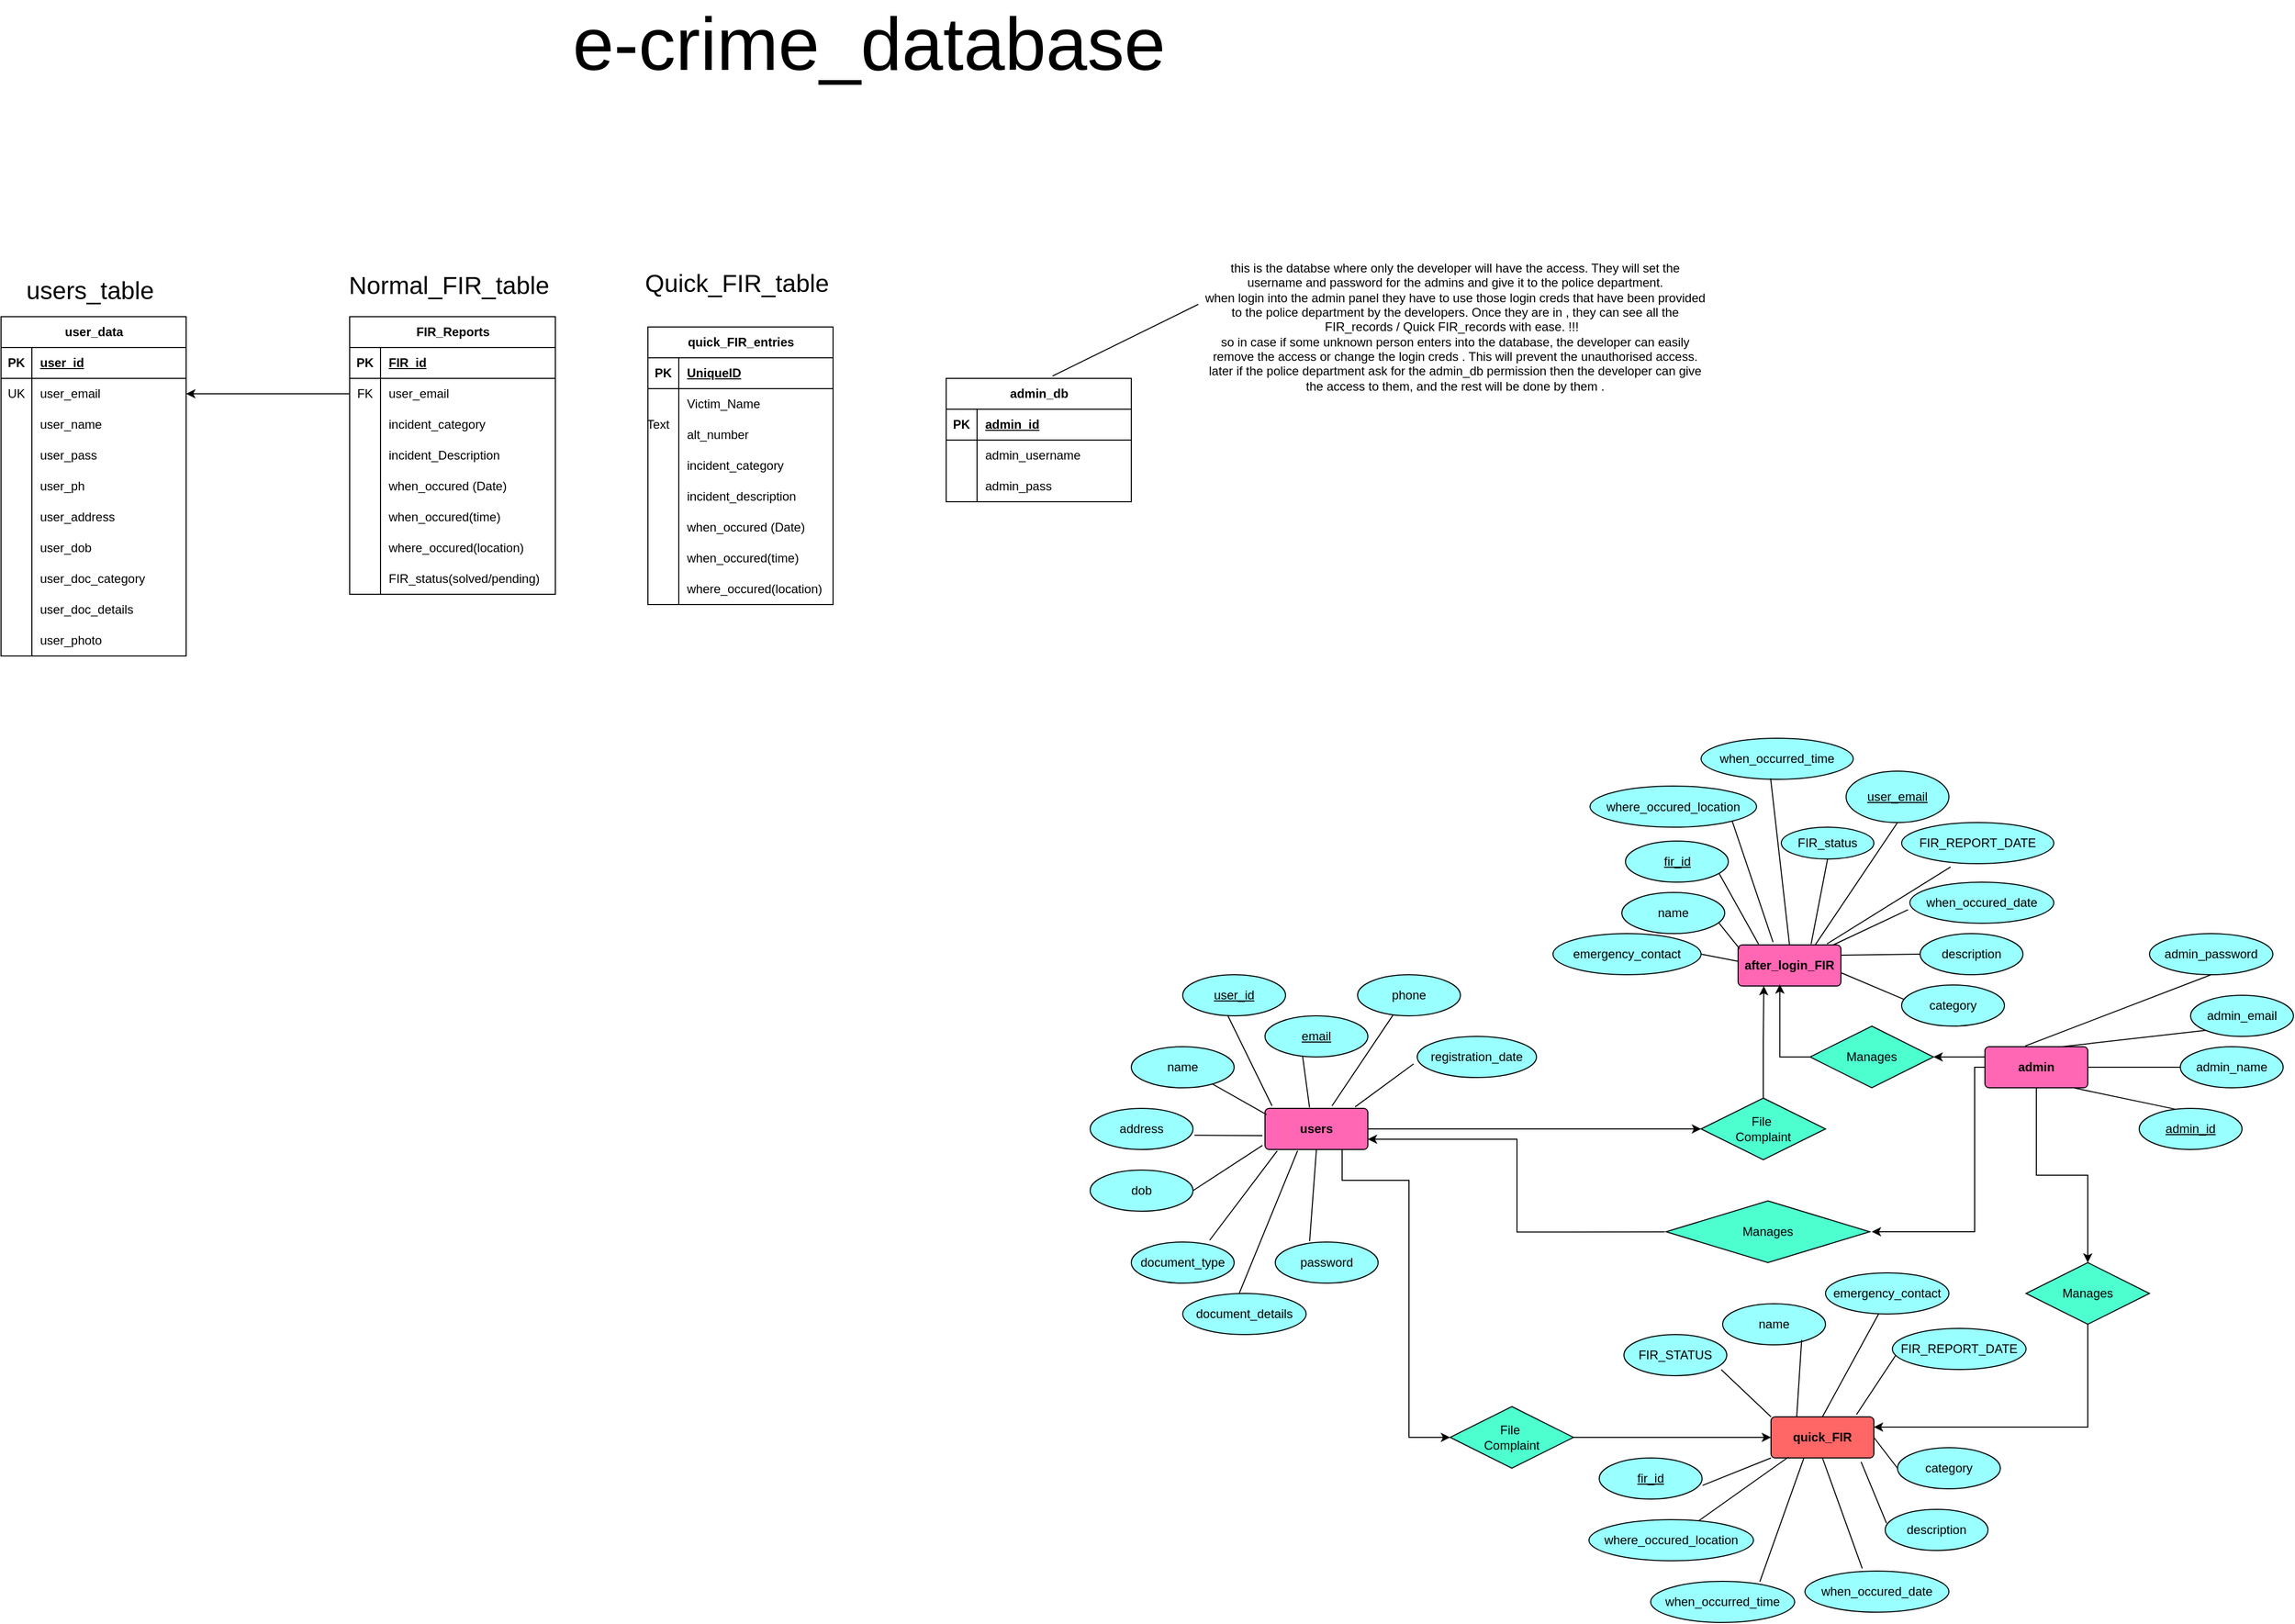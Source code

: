 <mxfile version="22.1.1" type="github">
  <diagram name="Page-1" id="CHw2wgoBrfi9WDpYUXVN">
    <mxGraphModel dx="1518" dy="691" grid="1" gridSize="10" guides="1" tooltips="1" connect="1" arrows="1" fold="1" page="1" pageScale="1" pageWidth="827" pageHeight="1169" math="0" shadow="0">
      <root>
        <mxCell id="0" />
        <mxCell id="1" parent="0" />
        <mxCell id="5w2kK9chXB2fheSoxRfk-1" value="user_data" style="shape=table;startSize=30;container=1;collapsible=1;childLayout=tableLayout;fixedRows=1;rowLines=0;fontStyle=1;align=center;resizeLast=1;html=1;" parent="1" vertex="1">
          <mxGeometry x="221" y="660" width="180" height="330" as="geometry" />
        </mxCell>
        <mxCell id="5w2kK9chXB2fheSoxRfk-2" value="" style="shape=tableRow;horizontal=0;startSize=0;swimlaneHead=0;swimlaneBody=0;fillColor=none;collapsible=0;dropTarget=0;points=[[0,0.5],[1,0.5]];portConstraint=eastwest;top=0;left=0;right=0;bottom=1;" parent="5w2kK9chXB2fheSoxRfk-1" vertex="1">
          <mxGeometry y="30" width="180" height="30" as="geometry" />
        </mxCell>
        <mxCell id="5w2kK9chXB2fheSoxRfk-3" value="PK" style="shape=partialRectangle;connectable=0;fillColor=none;top=0;left=0;bottom=0;right=0;fontStyle=1;overflow=hidden;whiteSpace=wrap;html=1;" parent="5w2kK9chXB2fheSoxRfk-2" vertex="1">
          <mxGeometry width="30" height="30" as="geometry">
            <mxRectangle width="30" height="30" as="alternateBounds" />
          </mxGeometry>
        </mxCell>
        <mxCell id="5w2kK9chXB2fheSoxRfk-4" value="user_id" style="shape=partialRectangle;connectable=0;fillColor=none;top=0;left=0;bottom=0;right=0;align=left;spacingLeft=6;fontStyle=5;overflow=hidden;whiteSpace=wrap;html=1;" parent="5w2kK9chXB2fheSoxRfk-2" vertex="1">
          <mxGeometry x="30" width="150" height="30" as="geometry">
            <mxRectangle width="150" height="30" as="alternateBounds" />
          </mxGeometry>
        </mxCell>
        <mxCell id="5w2kK9chXB2fheSoxRfk-77" style="shape=tableRow;horizontal=0;startSize=0;swimlaneHead=0;swimlaneBody=0;fillColor=none;collapsible=0;dropTarget=0;points=[[0,0.5],[1,0.5]];portConstraint=eastwest;top=0;left=0;right=0;bottom=0;" parent="5w2kK9chXB2fheSoxRfk-1" vertex="1">
          <mxGeometry y="60" width="180" height="30" as="geometry" />
        </mxCell>
        <mxCell id="5w2kK9chXB2fheSoxRfk-78" value="UK" style="shape=partialRectangle;connectable=0;fillColor=none;top=0;left=0;bottom=0;right=0;editable=1;overflow=hidden;whiteSpace=wrap;html=1;" parent="5w2kK9chXB2fheSoxRfk-77" vertex="1">
          <mxGeometry width="30" height="30" as="geometry">
            <mxRectangle width="30" height="30" as="alternateBounds" />
          </mxGeometry>
        </mxCell>
        <mxCell id="5w2kK9chXB2fheSoxRfk-79" value="user_email" style="shape=partialRectangle;connectable=0;fillColor=none;top=0;left=0;bottom=0;right=0;align=left;spacingLeft=6;overflow=hidden;whiteSpace=wrap;html=1;" parent="5w2kK9chXB2fheSoxRfk-77" vertex="1">
          <mxGeometry x="30" width="150" height="30" as="geometry">
            <mxRectangle width="150" height="30" as="alternateBounds" />
          </mxGeometry>
        </mxCell>
        <mxCell id="5w2kK9chXB2fheSoxRfk-5" value="" style="shape=tableRow;horizontal=0;startSize=0;swimlaneHead=0;swimlaneBody=0;fillColor=none;collapsible=0;dropTarget=0;points=[[0,0.5],[1,0.5]];portConstraint=eastwest;top=0;left=0;right=0;bottom=0;" parent="5w2kK9chXB2fheSoxRfk-1" vertex="1">
          <mxGeometry y="90" width="180" height="30" as="geometry" />
        </mxCell>
        <mxCell id="5w2kK9chXB2fheSoxRfk-6" value="" style="shape=partialRectangle;connectable=0;fillColor=none;top=0;left=0;bottom=0;right=0;editable=1;overflow=hidden;whiteSpace=wrap;html=1;" parent="5w2kK9chXB2fheSoxRfk-5" vertex="1">
          <mxGeometry width="30" height="30" as="geometry">
            <mxRectangle width="30" height="30" as="alternateBounds" />
          </mxGeometry>
        </mxCell>
        <mxCell id="5w2kK9chXB2fheSoxRfk-7" value="user_name" style="shape=partialRectangle;connectable=0;fillColor=none;top=0;left=0;bottom=0;right=0;align=left;spacingLeft=6;overflow=hidden;whiteSpace=wrap;html=1;" parent="5w2kK9chXB2fheSoxRfk-5" vertex="1">
          <mxGeometry x="30" width="150" height="30" as="geometry">
            <mxRectangle width="150" height="30" as="alternateBounds" />
          </mxGeometry>
        </mxCell>
        <mxCell id="5w2kK9chXB2fheSoxRfk-8" value="" style="shape=tableRow;horizontal=0;startSize=0;swimlaneHead=0;swimlaneBody=0;fillColor=none;collapsible=0;dropTarget=0;points=[[0,0.5],[1,0.5]];portConstraint=eastwest;top=0;left=0;right=0;bottom=0;" parent="5w2kK9chXB2fheSoxRfk-1" vertex="1">
          <mxGeometry y="120" width="180" height="30" as="geometry" />
        </mxCell>
        <mxCell id="5w2kK9chXB2fheSoxRfk-9" value="" style="shape=partialRectangle;connectable=0;fillColor=none;top=0;left=0;bottom=0;right=0;editable=1;overflow=hidden;whiteSpace=wrap;html=1;" parent="5w2kK9chXB2fheSoxRfk-8" vertex="1">
          <mxGeometry width="30" height="30" as="geometry">
            <mxRectangle width="30" height="30" as="alternateBounds" />
          </mxGeometry>
        </mxCell>
        <mxCell id="5w2kK9chXB2fheSoxRfk-10" value="user_pass" style="shape=partialRectangle;connectable=0;fillColor=none;top=0;left=0;bottom=0;right=0;align=left;spacingLeft=6;overflow=hidden;whiteSpace=wrap;html=1;" parent="5w2kK9chXB2fheSoxRfk-8" vertex="1">
          <mxGeometry x="30" width="150" height="30" as="geometry">
            <mxRectangle width="150" height="30" as="alternateBounds" />
          </mxGeometry>
        </mxCell>
        <mxCell id="5w2kK9chXB2fheSoxRfk-53" style="shape=tableRow;horizontal=0;startSize=0;swimlaneHead=0;swimlaneBody=0;fillColor=none;collapsible=0;dropTarget=0;points=[[0,0.5],[1,0.5]];portConstraint=eastwest;top=0;left=0;right=0;bottom=0;" parent="5w2kK9chXB2fheSoxRfk-1" vertex="1">
          <mxGeometry y="150" width="180" height="30" as="geometry" />
        </mxCell>
        <mxCell id="5w2kK9chXB2fheSoxRfk-54" style="shape=partialRectangle;connectable=0;fillColor=none;top=0;left=0;bottom=0;right=0;editable=1;overflow=hidden;whiteSpace=wrap;html=1;" parent="5w2kK9chXB2fheSoxRfk-53" vertex="1">
          <mxGeometry width="30" height="30" as="geometry">
            <mxRectangle width="30" height="30" as="alternateBounds" />
          </mxGeometry>
        </mxCell>
        <mxCell id="5w2kK9chXB2fheSoxRfk-55" value="user_ph" style="shape=partialRectangle;connectable=0;fillColor=none;top=0;left=0;bottom=0;right=0;align=left;spacingLeft=6;overflow=hidden;whiteSpace=wrap;html=1;" parent="5w2kK9chXB2fheSoxRfk-53" vertex="1">
          <mxGeometry x="30" width="150" height="30" as="geometry">
            <mxRectangle width="150" height="30" as="alternateBounds" />
          </mxGeometry>
        </mxCell>
        <mxCell id="5w2kK9chXB2fheSoxRfk-11" value="" style="shape=tableRow;horizontal=0;startSize=0;swimlaneHead=0;swimlaneBody=0;fillColor=none;collapsible=0;dropTarget=0;points=[[0,0.5],[1,0.5]];portConstraint=eastwest;top=0;left=0;right=0;bottom=0;" parent="5w2kK9chXB2fheSoxRfk-1" vertex="1">
          <mxGeometry y="180" width="180" height="30" as="geometry" />
        </mxCell>
        <mxCell id="5w2kK9chXB2fheSoxRfk-12" value="" style="shape=partialRectangle;connectable=0;fillColor=none;top=0;left=0;bottom=0;right=0;editable=1;overflow=hidden;whiteSpace=wrap;html=1;" parent="5w2kK9chXB2fheSoxRfk-11" vertex="1">
          <mxGeometry width="30" height="30" as="geometry">
            <mxRectangle width="30" height="30" as="alternateBounds" />
          </mxGeometry>
        </mxCell>
        <mxCell id="5w2kK9chXB2fheSoxRfk-13" value="user_address" style="shape=partialRectangle;connectable=0;fillColor=none;top=0;left=0;bottom=0;right=0;align=left;spacingLeft=6;overflow=hidden;whiteSpace=wrap;html=1;" parent="5w2kK9chXB2fheSoxRfk-11" vertex="1">
          <mxGeometry x="30" width="150" height="30" as="geometry">
            <mxRectangle width="150" height="30" as="alternateBounds" />
          </mxGeometry>
        </mxCell>
        <mxCell id="5w2kK9chXB2fheSoxRfk-56" style="shape=tableRow;horizontal=0;startSize=0;swimlaneHead=0;swimlaneBody=0;fillColor=none;collapsible=0;dropTarget=0;points=[[0,0.5],[1,0.5]];portConstraint=eastwest;top=0;left=0;right=0;bottom=0;" parent="5w2kK9chXB2fheSoxRfk-1" vertex="1">
          <mxGeometry y="210" width="180" height="30" as="geometry" />
        </mxCell>
        <mxCell id="5w2kK9chXB2fheSoxRfk-57" style="shape=partialRectangle;connectable=0;fillColor=none;top=0;left=0;bottom=0;right=0;editable=1;overflow=hidden;whiteSpace=wrap;html=1;" parent="5w2kK9chXB2fheSoxRfk-56" vertex="1">
          <mxGeometry width="30" height="30" as="geometry">
            <mxRectangle width="30" height="30" as="alternateBounds" />
          </mxGeometry>
        </mxCell>
        <mxCell id="5w2kK9chXB2fheSoxRfk-58" value="user_dob" style="shape=partialRectangle;connectable=0;fillColor=none;top=0;left=0;bottom=0;right=0;align=left;spacingLeft=6;overflow=hidden;whiteSpace=wrap;html=1;" parent="5w2kK9chXB2fheSoxRfk-56" vertex="1">
          <mxGeometry x="30" width="150" height="30" as="geometry">
            <mxRectangle width="150" height="30" as="alternateBounds" />
          </mxGeometry>
        </mxCell>
        <mxCell id="5w2kK9chXB2fheSoxRfk-59" style="shape=tableRow;horizontal=0;startSize=0;swimlaneHead=0;swimlaneBody=0;fillColor=none;collapsible=0;dropTarget=0;points=[[0,0.5],[1,0.5]];portConstraint=eastwest;top=0;left=0;right=0;bottom=0;" parent="5w2kK9chXB2fheSoxRfk-1" vertex="1">
          <mxGeometry y="240" width="180" height="30" as="geometry" />
        </mxCell>
        <mxCell id="5w2kK9chXB2fheSoxRfk-60" style="shape=partialRectangle;connectable=0;fillColor=none;top=0;left=0;bottom=0;right=0;editable=1;overflow=hidden;whiteSpace=wrap;html=1;" parent="5w2kK9chXB2fheSoxRfk-59" vertex="1">
          <mxGeometry width="30" height="30" as="geometry">
            <mxRectangle width="30" height="30" as="alternateBounds" />
          </mxGeometry>
        </mxCell>
        <mxCell id="5w2kK9chXB2fheSoxRfk-61" value="user_doc_category" style="shape=partialRectangle;connectable=0;fillColor=none;top=0;left=0;bottom=0;right=0;align=left;spacingLeft=6;overflow=hidden;whiteSpace=wrap;html=1;" parent="5w2kK9chXB2fheSoxRfk-59" vertex="1">
          <mxGeometry x="30" width="150" height="30" as="geometry">
            <mxRectangle width="150" height="30" as="alternateBounds" />
          </mxGeometry>
        </mxCell>
        <mxCell id="5w2kK9chXB2fheSoxRfk-62" style="shape=tableRow;horizontal=0;startSize=0;swimlaneHead=0;swimlaneBody=0;fillColor=none;collapsible=0;dropTarget=0;points=[[0,0.5],[1,0.5]];portConstraint=eastwest;top=0;left=0;right=0;bottom=0;" parent="5w2kK9chXB2fheSoxRfk-1" vertex="1">
          <mxGeometry y="270" width="180" height="30" as="geometry" />
        </mxCell>
        <mxCell id="5w2kK9chXB2fheSoxRfk-63" style="shape=partialRectangle;connectable=0;fillColor=none;top=0;left=0;bottom=0;right=0;editable=1;overflow=hidden;whiteSpace=wrap;html=1;" parent="5w2kK9chXB2fheSoxRfk-62" vertex="1">
          <mxGeometry width="30" height="30" as="geometry">
            <mxRectangle width="30" height="30" as="alternateBounds" />
          </mxGeometry>
        </mxCell>
        <mxCell id="5w2kK9chXB2fheSoxRfk-64" value="user_doc_details" style="shape=partialRectangle;connectable=0;fillColor=none;top=0;left=0;bottom=0;right=0;align=left;spacingLeft=6;overflow=hidden;whiteSpace=wrap;html=1;" parent="5w2kK9chXB2fheSoxRfk-62" vertex="1">
          <mxGeometry x="30" width="150" height="30" as="geometry">
            <mxRectangle width="150" height="30" as="alternateBounds" />
          </mxGeometry>
        </mxCell>
        <mxCell id="5w2kK9chXB2fheSoxRfk-65" style="shape=tableRow;horizontal=0;startSize=0;swimlaneHead=0;swimlaneBody=0;fillColor=none;collapsible=0;dropTarget=0;points=[[0,0.5],[1,0.5]];portConstraint=eastwest;top=0;left=0;right=0;bottom=0;" parent="5w2kK9chXB2fheSoxRfk-1" vertex="1">
          <mxGeometry y="300" width="180" height="30" as="geometry" />
        </mxCell>
        <mxCell id="5w2kK9chXB2fheSoxRfk-66" style="shape=partialRectangle;connectable=0;fillColor=none;top=0;left=0;bottom=0;right=0;editable=1;overflow=hidden;whiteSpace=wrap;html=1;" parent="5w2kK9chXB2fheSoxRfk-65" vertex="1">
          <mxGeometry width="30" height="30" as="geometry">
            <mxRectangle width="30" height="30" as="alternateBounds" />
          </mxGeometry>
        </mxCell>
        <mxCell id="5w2kK9chXB2fheSoxRfk-67" value="user_photo" style="shape=partialRectangle;connectable=0;fillColor=none;top=0;left=0;bottom=0;right=0;align=left;spacingLeft=6;overflow=hidden;whiteSpace=wrap;html=1;" parent="5w2kK9chXB2fheSoxRfk-65" vertex="1">
          <mxGeometry x="30" width="150" height="30" as="geometry">
            <mxRectangle width="150" height="30" as="alternateBounds" />
          </mxGeometry>
        </mxCell>
        <mxCell id="5w2kK9chXB2fheSoxRfk-14" value="quick_FIR_entries" style="shape=table;startSize=30;container=1;collapsible=1;childLayout=tableLayout;fixedRows=1;rowLines=0;fontStyle=1;align=center;resizeLast=1;html=1;" parent="1" vertex="1">
          <mxGeometry x="850" y="670" width="180" height="270" as="geometry" />
        </mxCell>
        <mxCell id="5w2kK9chXB2fheSoxRfk-15" value="" style="shape=tableRow;horizontal=0;startSize=0;swimlaneHead=0;swimlaneBody=0;fillColor=none;collapsible=0;dropTarget=0;points=[[0,0.5],[1,0.5]];portConstraint=eastwest;top=0;left=0;right=0;bottom=1;" parent="5w2kK9chXB2fheSoxRfk-14" vertex="1">
          <mxGeometry y="30" width="180" height="30" as="geometry" />
        </mxCell>
        <mxCell id="5w2kK9chXB2fheSoxRfk-16" value="PK" style="shape=partialRectangle;connectable=0;fillColor=none;top=0;left=0;bottom=0;right=0;fontStyle=1;overflow=hidden;whiteSpace=wrap;html=1;" parent="5w2kK9chXB2fheSoxRfk-15" vertex="1">
          <mxGeometry width="30" height="30" as="geometry">
            <mxRectangle width="30" height="30" as="alternateBounds" />
          </mxGeometry>
        </mxCell>
        <mxCell id="5w2kK9chXB2fheSoxRfk-17" value="UniqueID" style="shape=partialRectangle;connectable=0;fillColor=none;top=0;left=0;bottom=0;right=0;align=left;spacingLeft=6;fontStyle=5;overflow=hidden;whiteSpace=wrap;html=1;" parent="5w2kK9chXB2fheSoxRfk-15" vertex="1">
          <mxGeometry x="30" width="150" height="30" as="geometry">
            <mxRectangle width="150" height="30" as="alternateBounds" />
          </mxGeometry>
        </mxCell>
        <mxCell id="5w2kK9chXB2fheSoxRfk-18" value="" style="shape=tableRow;horizontal=0;startSize=0;swimlaneHead=0;swimlaneBody=0;fillColor=none;collapsible=0;dropTarget=0;points=[[0,0.5],[1,0.5]];portConstraint=eastwest;top=0;left=0;right=0;bottom=0;" parent="5w2kK9chXB2fheSoxRfk-14" vertex="1">
          <mxGeometry y="60" width="180" height="30" as="geometry" />
        </mxCell>
        <mxCell id="5w2kK9chXB2fheSoxRfk-19" value="" style="shape=partialRectangle;connectable=0;fillColor=none;top=0;left=0;bottom=0;right=0;editable=1;overflow=hidden;whiteSpace=wrap;html=1;" parent="5w2kK9chXB2fheSoxRfk-18" vertex="1">
          <mxGeometry width="30" height="30" as="geometry">
            <mxRectangle width="30" height="30" as="alternateBounds" />
          </mxGeometry>
        </mxCell>
        <mxCell id="5w2kK9chXB2fheSoxRfk-20" value="Victim_Name" style="shape=partialRectangle;connectable=0;fillColor=none;top=0;left=0;bottom=0;right=0;align=left;spacingLeft=6;overflow=hidden;whiteSpace=wrap;html=1;" parent="5w2kK9chXB2fheSoxRfk-18" vertex="1">
          <mxGeometry x="30" width="150" height="30" as="geometry">
            <mxRectangle width="150" height="30" as="alternateBounds" />
          </mxGeometry>
        </mxCell>
        <mxCell id="5w2kK9chXB2fheSoxRfk-21" value="" style="shape=tableRow;horizontal=0;startSize=0;swimlaneHead=0;swimlaneBody=0;fillColor=none;collapsible=0;dropTarget=0;points=[[0,0.5],[1,0.5]];portConstraint=eastwest;top=0;left=0;right=0;bottom=0;" parent="5w2kK9chXB2fheSoxRfk-14" vertex="1">
          <mxGeometry y="90" width="180" height="30" as="geometry" />
        </mxCell>
        <mxCell id="5w2kK9chXB2fheSoxRfk-22" value="" style="shape=partialRectangle;connectable=0;fillColor=none;top=0;left=0;bottom=0;right=0;editable=1;overflow=hidden;whiteSpace=wrap;html=1;" parent="5w2kK9chXB2fheSoxRfk-21" vertex="1">
          <mxGeometry width="30" height="30" as="geometry">
            <mxRectangle width="30" height="30" as="alternateBounds" />
          </mxGeometry>
        </mxCell>
        <mxCell id="5w2kK9chXB2fheSoxRfk-23" value="alt_number" style="shape=partialRectangle;connectable=0;fillColor=none;top=0;left=0;bottom=0;right=0;align=left;spacingLeft=6;overflow=hidden;whiteSpace=wrap;html=1;" parent="5w2kK9chXB2fheSoxRfk-21" vertex="1">
          <mxGeometry x="30" width="150" height="30" as="geometry">
            <mxRectangle width="150" height="30" as="alternateBounds" />
          </mxGeometry>
        </mxCell>
        <mxCell id="5w2kK9chXB2fheSoxRfk-24" value="" style="shape=tableRow;horizontal=0;startSize=0;swimlaneHead=0;swimlaneBody=0;fillColor=none;collapsible=0;dropTarget=0;points=[[0,0.5],[1,0.5]];portConstraint=eastwest;top=0;left=0;right=0;bottom=0;" parent="5w2kK9chXB2fheSoxRfk-14" vertex="1">
          <mxGeometry y="120" width="180" height="30" as="geometry" />
        </mxCell>
        <mxCell id="5w2kK9chXB2fheSoxRfk-25" value="" style="shape=partialRectangle;connectable=0;fillColor=none;top=0;left=0;bottom=0;right=0;editable=1;overflow=hidden;whiteSpace=wrap;html=1;" parent="5w2kK9chXB2fheSoxRfk-24" vertex="1">
          <mxGeometry width="30" height="30" as="geometry">
            <mxRectangle width="30" height="30" as="alternateBounds" />
          </mxGeometry>
        </mxCell>
        <mxCell id="5w2kK9chXB2fheSoxRfk-26" value="incident_category" style="shape=partialRectangle;connectable=0;fillColor=none;top=0;left=0;bottom=0;right=0;align=left;spacingLeft=6;overflow=hidden;whiteSpace=wrap;html=1;" parent="5w2kK9chXB2fheSoxRfk-24" vertex="1">
          <mxGeometry x="30" width="150" height="30" as="geometry">
            <mxRectangle width="150" height="30" as="alternateBounds" />
          </mxGeometry>
        </mxCell>
        <mxCell id="KNieBPecmbiKmPNY75c0-7" style="shape=tableRow;horizontal=0;startSize=0;swimlaneHead=0;swimlaneBody=0;fillColor=none;collapsible=0;dropTarget=0;points=[[0,0.5],[1,0.5]];portConstraint=eastwest;top=0;left=0;right=0;bottom=0;" parent="5w2kK9chXB2fheSoxRfk-14" vertex="1">
          <mxGeometry y="150" width="180" height="30" as="geometry" />
        </mxCell>
        <mxCell id="KNieBPecmbiKmPNY75c0-8" style="shape=partialRectangle;connectable=0;fillColor=none;top=0;left=0;bottom=0;right=0;editable=1;overflow=hidden;whiteSpace=wrap;html=1;" parent="KNieBPecmbiKmPNY75c0-7" vertex="1">
          <mxGeometry width="30" height="30" as="geometry">
            <mxRectangle width="30" height="30" as="alternateBounds" />
          </mxGeometry>
        </mxCell>
        <mxCell id="KNieBPecmbiKmPNY75c0-9" value="incident_description" style="shape=partialRectangle;connectable=0;fillColor=none;top=0;left=0;bottom=0;right=0;align=left;spacingLeft=6;overflow=hidden;whiteSpace=wrap;html=1;" parent="KNieBPecmbiKmPNY75c0-7" vertex="1">
          <mxGeometry x="30" width="150" height="30" as="geometry">
            <mxRectangle width="150" height="30" as="alternateBounds" />
          </mxGeometry>
        </mxCell>
        <mxCell id="KNieBPecmbiKmPNY75c0-20" style="shape=tableRow;horizontal=0;startSize=0;swimlaneHead=0;swimlaneBody=0;fillColor=none;collapsible=0;dropTarget=0;points=[[0,0.5],[1,0.5]];portConstraint=eastwest;top=0;left=0;right=0;bottom=0;" parent="5w2kK9chXB2fheSoxRfk-14" vertex="1">
          <mxGeometry y="180" width="180" height="30" as="geometry" />
        </mxCell>
        <mxCell id="KNieBPecmbiKmPNY75c0-21" style="shape=partialRectangle;connectable=0;fillColor=none;top=0;left=0;bottom=0;right=0;editable=1;overflow=hidden;whiteSpace=wrap;html=1;" parent="KNieBPecmbiKmPNY75c0-20" vertex="1">
          <mxGeometry width="30" height="30" as="geometry">
            <mxRectangle width="30" height="30" as="alternateBounds" />
          </mxGeometry>
        </mxCell>
        <mxCell id="KNieBPecmbiKmPNY75c0-22" value="when_occured (Date)" style="shape=partialRectangle;connectable=0;fillColor=none;top=0;left=0;bottom=0;right=0;align=left;spacingLeft=6;overflow=hidden;whiteSpace=wrap;html=1;" parent="KNieBPecmbiKmPNY75c0-20" vertex="1">
          <mxGeometry x="30" width="150" height="30" as="geometry">
            <mxRectangle width="150" height="30" as="alternateBounds" />
          </mxGeometry>
        </mxCell>
        <mxCell id="KNieBPecmbiKmPNY75c0-10" style="shape=tableRow;horizontal=0;startSize=0;swimlaneHead=0;swimlaneBody=0;fillColor=none;collapsible=0;dropTarget=0;points=[[0,0.5],[1,0.5]];portConstraint=eastwest;top=0;left=0;right=0;bottom=0;" parent="5w2kK9chXB2fheSoxRfk-14" vertex="1">
          <mxGeometry y="210" width="180" height="30" as="geometry" />
        </mxCell>
        <mxCell id="KNieBPecmbiKmPNY75c0-11" style="shape=partialRectangle;connectable=0;fillColor=none;top=0;left=0;bottom=0;right=0;editable=1;overflow=hidden;whiteSpace=wrap;html=1;" parent="KNieBPecmbiKmPNY75c0-10" vertex="1">
          <mxGeometry width="30" height="30" as="geometry">
            <mxRectangle width="30" height="30" as="alternateBounds" />
          </mxGeometry>
        </mxCell>
        <mxCell id="KNieBPecmbiKmPNY75c0-12" value="when_occured(time)" style="shape=partialRectangle;connectable=0;fillColor=none;top=0;left=0;bottom=0;right=0;align=left;spacingLeft=6;overflow=hidden;whiteSpace=wrap;html=1;" parent="KNieBPecmbiKmPNY75c0-10" vertex="1">
          <mxGeometry x="30" width="150" height="30" as="geometry">
            <mxRectangle width="150" height="30" as="alternateBounds" />
          </mxGeometry>
        </mxCell>
        <mxCell id="KNieBPecmbiKmPNY75c0-13" style="shape=tableRow;horizontal=0;startSize=0;swimlaneHead=0;swimlaneBody=0;fillColor=none;collapsible=0;dropTarget=0;points=[[0,0.5],[1,0.5]];portConstraint=eastwest;top=0;left=0;right=0;bottom=0;" parent="5w2kK9chXB2fheSoxRfk-14" vertex="1">
          <mxGeometry y="240" width="180" height="30" as="geometry" />
        </mxCell>
        <mxCell id="KNieBPecmbiKmPNY75c0-14" style="shape=partialRectangle;connectable=0;fillColor=none;top=0;left=0;bottom=0;right=0;editable=1;overflow=hidden;whiteSpace=wrap;html=1;" parent="KNieBPecmbiKmPNY75c0-13" vertex="1">
          <mxGeometry width="30" height="30" as="geometry">
            <mxRectangle width="30" height="30" as="alternateBounds" />
          </mxGeometry>
        </mxCell>
        <mxCell id="KNieBPecmbiKmPNY75c0-15" value="where_occured(location)" style="shape=partialRectangle;connectable=0;fillColor=none;top=0;left=0;bottom=0;right=0;align=left;spacingLeft=6;overflow=hidden;whiteSpace=wrap;html=1;" parent="KNieBPecmbiKmPNY75c0-13" vertex="1">
          <mxGeometry x="30" width="150" height="30" as="geometry">
            <mxRectangle width="150" height="30" as="alternateBounds" />
          </mxGeometry>
        </mxCell>
        <mxCell id="5w2kK9chXB2fheSoxRfk-40" value="admin_db" style="shape=table;startSize=30;container=1;collapsible=1;childLayout=tableLayout;fixedRows=1;rowLines=0;fontStyle=1;align=center;resizeLast=1;html=1;" parent="1" vertex="1">
          <mxGeometry x="1140" y="720" width="180" height="120" as="geometry" />
        </mxCell>
        <mxCell id="5w2kK9chXB2fheSoxRfk-41" value="" style="shape=tableRow;horizontal=0;startSize=0;swimlaneHead=0;swimlaneBody=0;fillColor=none;collapsible=0;dropTarget=0;points=[[0,0.5],[1,0.5]];portConstraint=eastwest;top=0;left=0;right=0;bottom=1;" parent="5w2kK9chXB2fheSoxRfk-40" vertex="1">
          <mxGeometry y="30" width="180" height="30" as="geometry" />
        </mxCell>
        <mxCell id="5w2kK9chXB2fheSoxRfk-42" value="PK" style="shape=partialRectangle;connectable=0;fillColor=none;top=0;left=0;bottom=0;right=0;fontStyle=1;overflow=hidden;whiteSpace=wrap;html=1;" parent="5w2kK9chXB2fheSoxRfk-41" vertex="1">
          <mxGeometry width="30" height="30" as="geometry">
            <mxRectangle width="30" height="30" as="alternateBounds" />
          </mxGeometry>
        </mxCell>
        <mxCell id="5w2kK9chXB2fheSoxRfk-43" value="admin_id" style="shape=partialRectangle;connectable=0;fillColor=none;top=0;left=0;bottom=0;right=0;align=left;spacingLeft=6;fontStyle=5;overflow=hidden;whiteSpace=wrap;html=1;" parent="5w2kK9chXB2fheSoxRfk-41" vertex="1">
          <mxGeometry x="30" width="150" height="30" as="geometry">
            <mxRectangle width="150" height="30" as="alternateBounds" />
          </mxGeometry>
        </mxCell>
        <mxCell id="5w2kK9chXB2fheSoxRfk-44" value="" style="shape=tableRow;horizontal=0;startSize=0;swimlaneHead=0;swimlaneBody=0;fillColor=none;collapsible=0;dropTarget=0;points=[[0,0.5],[1,0.5]];portConstraint=eastwest;top=0;left=0;right=0;bottom=0;" parent="5w2kK9chXB2fheSoxRfk-40" vertex="1">
          <mxGeometry y="60" width="180" height="30" as="geometry" />
        </mxCell>
        <mxCell id="5w2kK9chXB2fheSoxRfk-45" value="" style="shape=partialRectangle;connectable=0;fillColor=none;top=0;left=0;bottom=0;right=0;editable=1;overflow=hidden;whiteSpace=wrap;html=1;" parent="5w2kK9chXB2fheSoxRfk-44" vertex="1">
          <mxGeometry width="30" height="30" as="geometry">
            <mxRectangle width="30" height="30" as="alternateBounds" />
          </mxGeometry>
        </mxCell>
        <mxCell id="5w2kK9chXB2fheSoxRfk-46" value="admin_username" style="shape=partialRectangle;connectable=0;fillColor=none;top=0;left=0;bottom=0;right=0;align=left;spacingLeft=6;overflow=hidden;whiteSpace=wrap;html=1;" parent="5w2kK9chXB2fheSoxRfk-44" vertex="1">
          <mxGeometry x="30" width="150" height="30" as="geometry">
            <mxRectangle width="150" height="30" as="alternateBounds" />
          </mxGeometry>
        </mxCell>
        <mxCell id="5w2kK9chXB2fheSoxRfk-47" value="" style="shape=tableRow;horizontal=0;startSize=0;swimlaneHead=0;swimlaneBody=0;fillColor=none;collapsible=0;dropTarget=0;points=[[0,0.5],[1,0.5]];portConstraint=eastwest;top=0;left=0;right=0;bottom=0;" parent="5w2kK9chXB2fheSoxRfk-40" vertex="1">
          <mxGeometry y="90" width="180" height="30" as="geometry" />
        </mxCell>
        <mxCell id="5w2kK9chXB2fheSoxRfk-48" value="" style="shape=partialRectangle;connectable=0;fillColor=none;top=0;left=0;bottom=0;right=0;editable=1;overflow=hidden;whiteSpace=wrap;html=1;" parent="5w2kK9chXB2fheSoxRfk-47" vertex="1">
          <mxGeometry width="30" height="30" as="geometry">
            <mxRectangle width="30" height="30" as="alternateBounds" />
          </mxGeometry>
        </mxCell>
        <mxCell id="5w2kK9chXB2fheSoxRfk-49" value="admin_pass" style="shape=partialRectangle;connectable=0;fillColor=none;top=0;left=0;bottom=0;right=0;align=left;spacingLeft=6;overflow=hidden;whiteSpace=wrap;html=1;" parent="5w2kK9chXB2fheSoxRfk-47" vertex="1">
          <mxGeometry x="30" width="150" height="30" as="geometry">
            <mxRectangle width="150" height="30" as="alternateBounds" />
          </mxGeometry>
        </mxCell>
        <mxCell id="5w2kK9chXB2fheSoxRfk-80" value="FIR_Reports" style="shape=table;startSize=30;container=1;collapsible=1;childLayout=tableLayout;fixedRows=1;rowLines=0;fontStyle=1;align=center;resizeLast=1;html=1;" parent="1" vertex="1">
          <mxGeometry x="560" y="660" width="200" height="270" as="geometry" />
        </mxCell>
        <mxCell id="5w2kK9chXB2fheSoxRfk-81" value="" style="shape=tableRow;horizontal=0;startSize=0;swimlaneHead=0;swimlaneBody=0;fillColor=none;collapsible=0;dropTarget=0;points=[[0,0.5],[1,0.5]];portConstraint=eastwest;top=0;left=0;right=0;bottom=1;" parent="5w2kK9chXB2fheSoxRfk-80" vertex="1">
          <mxGeometry y="30" width="200" height="30" as="geometry" />
        </mxCell>
        <mxCell id="5w2kK9chXB2fheSoxRfk-82" value="PK" style="shape=partialRectangle;connectable=0;fillColor=none;top=0;left=0;bottom=0;right=0;fontStyle=1;overflow=hidden;whiteSpace=wrap;html=1;" parent="5w2kK9chXB2fheSoxRfk-81" vertex="1">
          <mxGeometry width="30" height="30" as="geometry">
            <mxRectangle width="30" height="30" as="alternateBounds" />
          </mxGeometry>
        </mxCell>
        <mxCell id="5w2kK9chXB2fheSoxRfk-83" value="FIR_id" style="shape=partialRectangle;connectable=0;fillColor=none;top=0;left=0;bottom=0;right=0;align=left;spacingLeft=6;fontStyle=5;overflow=hidden;whiteSpace=wrap;html=1;" parent="5w2kK9chXB2fheSoxRfk-81" vertex="1">
          <mxGeometry x="30" width="170" height="30" as="geometry">
            <mxRectangle width="170" height="30" as="alternateBounds" />
          </mxGeometry>
        </mxCell>
        <mxCell id="5w2kK9chXB2fheSoxRfk-93" value="" style="shape=tableRow;horizontal=0;startSize=0;swimlaneHead=0;swimlaneBody=0;fillColor=none;collapsible=0;dropTarget=0;points=[[0,0.5],[1,0.5]];portConstraint=eastwest;top=0;left=0;right=0;bottom=0;" parent="5w2kK9chXB2fheSoxRfk-80" vertex="1">
          <mxGeometry y="60" width="200" height="30" as="geometry" />
        </mxCell>
        <mxCell id="5w2kK9chXB2fheSoxRfk-94" value="FK" style="shape=partialRectangle;connectable=0;fillColor=none;top=0;left=0;bottom=0;right=0;editable=1;overflow=hidden;whiteSpace=wrap;html=1;" parent="5w2kK9chXB2fheSoxRfk-93" vertex="1">
          <mxGeometry width="30" height="30" as="geometry">
            <mxRectangle width="30" height="30" as="alternateBounds" />
          </mxGeometry>
        </mxCell>
        <mxCell id="5w2kK9chXB2fheSoxRfk-95" value="user_email" style="shape=partialRectangle;connectable=0;fillColor=none;top=0;left=0;bottom=0;right=0;align=left;spacingLeft=6;overflow=hidden;whiteSpace=wrap;html=1;" parent="5w2kK9chXB2fheSoxRfk-93" vertex="1">
          <mxGeometry x="30" width="170" height="30" as="geometry">
            <mxRectangle width="170" height="30" as="alternateBounds" />
          </mxGeometry>
        </mxCell>
        <mxCell id="5w2kK9chXB2fheSoxRfk-84" value="" style="shape=tableRow;horizontal=0;startSize=0;swimlaneHead=0;swimlaneBody=0;fillColor=none;collapsible=0;dropTarget=0;points=[[0,0.5],[1,0.5]];portConstraint=eastwest;top=0;left=0;right=0;bottom=0;" parent="5w2kK9chXB2fheSoxRfk-80" vertex="1">
          <mxGeometry y="90" width="200" height="30" as="geometry" />
        </mxCell>
        <mxCell id="5w2kK9chXB2fheSoxRfk-85" value="" style="shape=partialRectangle;connectable=0;fillColor=none;top=0;left=0;bottom=0;right=0;editable=1;overflow=hidden;whiteSpace=wrap;html=1;" parent="5w2kK9chXB2fheSoxRfk-84" vertex="1">
          <mxGeometry width="30" height="30" as="geometry">
            <mxRectangle width="30" height="30" as="alternateBounds" />
          </mxGeometry>
        </mxCell>
        <mxCell id="5w2kK9chXB2fheSoxRfk-86" value="incident_category" style="shape=partialRectangle;connectable=0;fillColor=none;top=0;left=0;bottom=0;right=0;align=left;spacingLeft=6;overflow=hidden;whiteSpace=wrap;html=1;" parent="5w2kK9chXB2fheSoxRfk-84" vertex="1">
          <mxGeometry x="30" width="170" height="30" as="geometry">
            <mxRectangle width="170" height="30" as="alternateBounds" />
          </mxGeometry>
        </mxCell>
        <mxCell id="5w2kK9chXB2fheSoxRfk-87" value="" style="shape=tableRow;horizontal=0;startSize=0;swimlaneHead=0;swimlaneBody=0;fillColor=none;collapsible=0;dropTarget=0;points=[[0,0.5],[1,0.5]];portConstraint=eastwest;top=0;left=0;right=0;bottom=0;" parent="5w2kK9chXB2fheSoxRfk-80" vertex="1">
          <mxGeometry y="120" width="200" height="30" as="geometry" />
        </mxCell>
        <mxCell id="5w2kK9chXB2fheSoxRfk-88" value="" style="shape=partialRectangle;connectable=0;fillColor=none;top=0;left=0;bottom=0;right=0;editable=1;overflow=hidden;whiteSpace=wrap;html=1;" parent="5w2kK9chXB2fheSoxRfk-87" vertex="1">
          <mxGeometry width="30" height="30" as="geometry">
            <mxRectangle width="30" height="30" as="alternateBounds" />
          </mxGeometry>
        </mxCell>
        <mxCell id="5w2kK9chXB2fheSoxRfk-89" value="incident_Description" style="shape=partialRectangle;connectable=0;fillColor=none;top=0;left=0;bottom=0;right=0;align=left;spacingLeft=6;overflow=hidden;whiteSpace=wrap;html=1;" parent="5w2kK9chXB2fheSoxRfk-87" vertex="1">
          <mxGeometry x="30" width="170" height="30" as="geometry">
            <mxRectangle width="170" height="30" as="alternateBounds" />
          </mxGeometry>
        </mxCell>
        <mxCell id="KNieBPecmbiKmPNY75c0-23" style="shape=tableRow;horizontal=0;startSize=0;swimlaneHead=0;swimlaneBody=0;fillColor=none;collapsible=0;dropTarget=0;points=[[0,0.5],[1,0.5]];portConstraint=eastwest;top=0;left=0;right=0;bottom=0;" parent="5w2kK9chXB2fheSoxRfk-80" vertex="1">
          <mxGeometry y="150" width="200" height="30" as="geometry" />
        </mxCell>
        <mxCell id="KNieBPecmbiKmPNY75c0-24" style="shape=partialRectangle;connectable=0;fillColor=none;top=0;left=0;bottom=0;right=0;editable=1;overflow=hidden;whiteSpace=wrap;html=1;" parent="KNieBPecmbiKmPNY75c0-23" vertex="1">
          <mxGeometry width="30" height="30" as="geometry">
            <mxRectangle width="30" height="30" as="alternateBounds" />
          </mxGeometry>
        </mxCell>
        <mxCell id="KNieBPecmbiKmPNY75c0-25" value="when_occured (Date)" style="shape=partialRectangle;connectable=0;fillColor=none;top=0;left=0;bottom=0;right=0;align=left;spacingLeft=6;overflow=hidden;whiteSpace=wrap;html=1;" parent="KNieBPecmbiKmPNY75c0-23" vertex="1">
          <mxGeometry x="30" width="170" height="30" as="geometry">
            <mxRectangle width="170" height="30" as="alternateBounds" />
          </mxGeometry>
        </mxCell>
        <mxCell id="5w2kK9chXB2fheSoxRfk-90" value="" style="shape=tableRow;horizontal=0;startSize=0;swimlaneHead=0;swimlaneBody=0;fillColor=none;collapsible=0;dropTarget=0;points=[[0,0.5],[1,0.5]];portConstraint=eastwest;top=0;left=0;right=0;bottom=0;" parent="5w2kK9chXB2fheSoxRfk-80" vertex="1">
          <mxGeometry y="180" width="200" height="30" as="geometry" />
        </mxCell>
        <mxCell id="5w2kK9chXB2fheSoxRfk-91" value="" style="shape=partialRectangle;connectable=0;fillColor=none;top=0;left=0;bottom=0;right=0;editable=1;overflow=hidden;whiteSpace=wrap;html=1;" parent="5w2kK9chXB2fheSoxRfk-90" vertex="1">
          <mxGeometry width="30" height="30" as="geometry">
            <mxRectangle width="30" height="30" as="alternateBounds" />
          </mxGeometry>
        </mxCell>
        <mxCell id="5w2kK9chXB2fheSoxRfk-92" value="when_occured(time)" style="shape=partialRectangle;connectable=0;fillColor=none;top=0;left=0;bottom=0;right=0;align=left;spacingLeft=6;overflow=hidden;whiteSpace=wrap;html=1;" parent="5w2kK9chXB2fheSoxRfk-90" vertex="1">
          <mxGeometry x="30" width="170" height="30" as="geometry">
            <mxRectangle width="170" height="30" as="alternateBounds" />
          </mxGeometry>
        </mxCell>
        <mxCell id="KNieBPecmbiKmPNY75c0-1" style="shape=tableRow;horizontal=0;startSize=0;swimlaneHead=0;swimlaneBody=0;fillColor=none;collapsible=0;dropTarget=0;points=[[0,0.5],[1,0.5]];portConstraint=eastwest;top=0;left=0;right=0;bottom=0;" parent="5w2kK9chXB2fheSoxRfk-80" vertex="1">
          <mxGeometry y="210" width="200" height="30" as="geometry" />
        </mxCell>
        <mxCell id="KNieBPecmbiKmPNY75c0-2" style="shape=partialRectangle;connectable=0;fillColor=none;top=0;left=0;bottom=0;right=0;editable=1;overflow=hidden;whiteSpace=wrap;html=1;" parent="KNieBPecmbiKmPNY75c0-1" vertex="1">
          <mxGeometry width="30" height="30" as="geometry">
            <mxRectangle width="30" height="30" as="alternateBounds" />
          </mxGeometry>
        </mxCell>
        <mxCell id="KNieBPecmbiKmPNY75c0-3" value="where_occured(location)" style="shape=partialRectangle;connectable=0;fillColor=none;top=0;left=0;bottom=0;right=0;align=left;spacingLeft=6;overflow=hidden;whiteSpace=wrap;html=1;" parent="KNieBPecmbiKmPNY75c0-1" vertex="1">
          <mxGeometry x="30" width="170" height="30" as="geometry">
            <mxRectangle width="170" height="30" as="alternateBounds" />
          </mxGeometry>
        </mxCell>
        <mxCell id="KNieBPecmbiKmPNY75c0-4" style="shape=tableRow;horizontal=0;startSize=0;swimlaneHead=0;swimlaneBody=0;fillColor=none;collapsible=0;dropTarget=0;points=[[0,0.5],[1,0.5]];portConstraint=eastwest;top=0;left=0;right=0;bottom=0;" parent="5w2kK9chXB2fheSoxRfk-80" vertex="1">
          <mxGeometry y="240" width="200" height="30" as="geometry" />
        </mxCell>
        <mxCell id="KNieBPecmbiKmPNY75c0-5" style="shape=partialRectangle;connectable=0;fillColor=none;top=0;left=0;bottom=0;right=0;editable=1;overflow=hidden;whiteSpace=wrap;html=1;" parent="KNieBPecmbiKmPNY75c0-4" vertex="1">
          <mxGeometry width="30" height="30" as="geometry">
            <mxRectangle width="30" height="30" as="alternateBounds" />
          </mxGeometry>
        </mxCell>
        <mxCell id="KNieBPecmbiKmPNY75c0-6" value="FIR_status(solved/pending)" style="shape=partialRectangle;connectable=0;fillColor=none;top=0;left=0;bottom=0;right=0;align=left;spacingLeft=6;overflow=hidden;whiteSpace=wrap;html=1;" parent="KNieBPecmbiKmPNY75c0-4" vertex="1">
          <mxGeometry x="30" width="170" height="30" as="geometry">
            <mxRectangle width="170" height="30" as="alternateBounds" />
          </mxGeometry>
        </mxCell>
        <mxCell id="5w2kK9chXB2fheSoxRfk-96" style="edgeStyle=orthogonalEdgeStyle;rounded=0;orthogonalLoop=1;jettySize=auto;html=1;entryX=1;entryY=0.5;entryDx=0;entryDy=0;" parent="1" source="5w2kK9chXB2fheSoxRfk-93" target="5w2kK9chXB2fheSoxRfk-77" edge="1">
          <mxGeometry relative="1" as="geometry" />
        </mxCell>
        <mxCell id="KNieBPecmbiKmPNY75c0-27" value="this is the databse where only the developer will have the access. They will set the username and password for the admins and give it to the police department.&lt;br&gt;when login into the admin panel they have to use those login creds that have been provided to the police department by the developers. Once they are in , they can see all the FIR_records / Quick FIR_records with ease. !!!&amp;nbsp;&amp;nbsp;&lt;br&gt;so in case if some unknown person enters into the database, the developer can easily remove the access or change the login creds . This will prevent the unauthorised access.&lt;br&gt;later if the police department ask for the admin_db permission then the developer can give the access to them, and the rest will be done by them ." style="text;html=1;strokeColor=none;fillColor=none;align=center;verticalAlign=middle;whiteSpace=wrap;rounded=0;" parent="1" vertex="1">
          <mxGeometry x="1390" y="570" width="490" height="200" as="geometry" />
        </mxCell>
        <mxCell id="KNieBPecmbiKmPNY75c0-28" value="" style="endArrow=none;html=1;rounded=0;exitX=0.575;exitY=-0.019;exitDx=0;exitDy=0;exitPerimeter=0;entryX=-0.01;entryY=0.39;entryDx=0;entryDy=0;entryPerimeter=0;" parent="1" source="5w2kK9chXB2fheSoxRfk-40" target="KNieBPecmbiKmPNY75c0-27" edge="1">
          <mxGeometry width="50" height="50" relative="1" as="geometry">
            <mxPoint x="1590" y="820" as="sourcePoint" />
            <mxPoint x="1640" y="770" as="targetPoint" />
          </mxGeometry>
        </mxCell>
        <mxCell id="KNieBPecmbiKmPNY75c0-29" value="Text" style="text;html=1;strokeColor=none;fillColor=none;align=center;verticalAlign=middle;whiteSpace=wrap;rounded=0;" parent="1" vertex="1">
          <mxGeometry x="830" y="750" width="60" height="30" as="geometry" />
        </mxCell>
        <mxCell id="KNieBPecmbiKmPNY75c0-30" value="&lt;font style=&quot;font-size: 72px;&quot;&gt;e-crime_database&lt;/font&gt;" style="text;html=1;strokeColor=none;fillColor=none;align=center;verticalAlign=middle;whiteSpace=wrap;rounded=0;" parent="1" vertex="1">
          <mxGeometry x="600" y="380" width="930" height="30" as="geometry" />
        </mxCell>
        <mxCell id="KNieBPecmbiKmPNY75c0-31" value="&lt;font style=&quot;font-size: 24px;&quot;&gt;users_table&amp;nbsp;&lt;/font&gt;" style="text;html=1;strokeColor=none;fillColor=none;align=center;verticalAlign=middle;whiteSpace=wrap;rounded=0;" parent="1" vertex="1">
          <mxGeometry x="251" y="620" width="120" height="30" as="geometry" />
        </mxCell>
        <mxCell id="KNieBPecmbiKmPNY75c0-32" value="&lt;font style=&quot;font-size: 24px;&quot;&gt;Quick_FIR_table&amp;nbsp;&lt;/font&gt;" style="text;html=1;strokeColor=none;fillColor=none;align=center;verticalAlign=middle;whiteSpace=wrap;rounded=0;" parent="1" vertex="1">
          <mxGeometry x="880" y="615" width="120" height="25" as="geometry" />
        </mxCell>
        <mxCell id="KNieBPecmbiKmPNY75c0-33" value="&lt;font style=&quot;font-size: 24px;&quot;&gt;Normal_FIR_table&amp;nbsp;&lt;/font&gt;" style="text;html=1;strokeColor=none;fillColor=none;align=center;verticalAlign=middle;whiteSpace=wrap;rounded=0;" parent="1" vertex="1">
          <mxGeometry x="600" y="615" width="120" height="30" as="geometry" />
        </mxCell>
        <mxCell id="dX6lLSPPIBnTT4lIkeUK-115" style="edgeStyle=orthogonalEdgeStyle;rounded=0;orthogonalLoop=1;jettySize=auto;html=1;entryX=0.5;entryY=0;entryDx=0;entryDy=0;" parent="1" source="dX6lLSPPIBnTT4lIkeUK-1" target="dX6lLSPPIBnTT4lIkeUK-91" edge="1">
          <mxGeometry relative="1" as="geometry" />
        </mxCell>
        <mxCell id="dX6lLSPPIBnTT4lIkeUK-116" style="edgeStyle=orthogonalEdgeStyle;rounded=0;orthogonalLoop=1;jettySize=auto;html=1;entryX=1;entryY=0.5;entryDx=0;entryDy=0;exitX=0;exitY=0.25;exitDx=0;exitDy=0;" parent="1" source="dX6lLSPPIBnTT4lIkeUK-1" target="dX6lLSPPIBnTT4lIkeUK-97" edge="1">
          <mxGeometry relative="1" as="geometry" />
        </mxCell>
        <mxCell id="dX6lLSPPIBnTT4lIkeUK-117" style="edgeStyle=orthogonalEdgeStyle;rounded=0;orthogonalLoop=1;jettySize=auto;html=1;" parent="1" source="dX6lLSPPIBnTT4lIkeUK-1" edge="1">
          <mxGeometry relative="1" as="geometry">
            <mxPoint x="2040" y="1550" as="targetPoint" />
            <Array as="points">
              <mxPoint x="2140" y="1390" />
              <mxPoint x="2140" y="1550" />
            </Array>
          </mxGeometry>
        </mxCell>
        <mxCell id="dX6lLSPPIBnTT4lIkeUK-1" value="&lt;b&gt;admin&lt;/b&gt;" style="rounded=1;arcSize=10;whiteSpace=wrap;html=1;align=center;fillColor=#FF66B3;" parent="1" vertex="1">
          <mxGeometry x="2150" y="1370" width="100" height="40" as="geometry" />
        </mxCell>
        <mxCell id="dX6lLSPPIBnTT4lIkeUK-118" style="edgeStyle=orthogonalEdgeStyle;rounded=0;orthogonalLoop=1;jettySize=auto;html=1;exitX=0.75;exitY=1;exitDx=0;exitDy=0;entryX=0;entryY=0.5;entryDx=0;entryDy=0;" parent="1" source="dX6lLSPPIBnTT4lIkeUK-2" target="dX6lLSPPIBnTT4lIkeUK-88" edge="1">
          <mxGeometry relative="1" as="geometry">
            <Array as="points">
              <mxPoint x="1525" y="1500" />
              <mxPoint x="1590" y="1500" />
              <mxPoint x="1590" y="1750" />
            </Array>
          </mxGeometry>
        </mxCell>
        <mxCell id="dX6lLSPPIBnTT4lIkeUK-119" style="edgeStyle=orthogonalEdgeStyle;rounded=0;orthogonalLoop=1;jettySize=auto;html=1;entryX=0;entryY=0.5;entryDx=0;entryDy=0;" parent="1" source="dX6lLSPPIBnTT4lIkeUK-2" target="dX6lLSPPIBnTT4lIkeUK-85" edge="1">
          <mxGeometry relative="1" as="geometry" />
        </mxCell>
        <mxCell id="dX6lLSPPIBnTT4lIkeUK-2" value="&lt;b&gt;users&lt;/b&gt;" style="rounded=1;arcSize=10;whiteSpace=wrap;html=1;align=center;fillColor=#FF66B3;" parent="1" vertex="1">
          <mxGeometry x="1450" y="1430" width="100" height="40" as="geometry" />
        </mxCell>
        <mxCell id="dX6lLSPPIBnTT4lIkeUK-3" value="&lt;b&gt;after_login_FIR&lt;/b&gt;" style="rounded=1;arcSize=10;whiteSpace=wrap;html=1;align=center;fillColor=#FF66B3;" parent="1" vertex="1">
          <mxGeometry x="1910" y="1271" width="100" height="40" as="geometry" />
        </mxCell>
        <mxCell id="dX6lLSPPIBnTT4lIkeUK-4" value="&lt;b&gt;quick_FIR&lt;/b&gt;" style="rounded=1;arcSize=10;whiteSpace=wrap;html=1;align=center;fillColor=#FF6666;" parent="1" vertex="1">
          <mxGeometry x="1942" y="1730" width="100" height="40" as="geometry" />
        </mxCell>
        <mxCell id="dX6lLSPPIBnTT4lIkeUK-5" value="&lt;u style=&quot;&quot;&gt;user_id&lt;/u&gt;" style="ellipse;whiteSpace=wrap;html=1;align=center;fillColor=#99FFFF;" parent="1" vertex="1">
          <mxGeometry x="1370" y="1300" width="100" height="40" as="geometry" />
        </mxCell>
        <mxCell id="dX6lLSPPIBnTT4lIkeUK-6" value="password" style="ellipse;whiteSpace=wrap;html=1;align=center;fillColor=#99FFFF;" parent="1" vertex="1">
          <mxGeometry x="1460" y="1560" width="100" height="40" as="geometry" />
        </mxCell>
        <mxCell id="dX6lLSPPIBnTT4lIkeUK-7" value="phone" style="ellipse;whiteSpace=wrap;html=1;align=center;fillColor=#99FFFF;" parent="1" vertex="1">
          <mxGeometry x="1540" y="1300" width="100" height="40" as="geometry" />
        </mxCell>
        <mxCell id="dX6lLSPPIBnTT4lIkeUK-8" value="&lt;u style=&quot;&quot;&gt;email&lt;/u&gt;" style="ellipse;whiteSpace=wrap;html=1;align=center;fillColor=#99FFFF;" parent="1" vertex="1">
          <mxGeometry x="1450" y="1340" width="100" height="40" as="geometry" />
        </mxCell>
        <mxCell id="dX6lLSPPIBnTT4lIkeUK-9" value="dob" style="ellipse;whiteSpace=wrap;html=1;align=center;fillColor=#99FFFF;" parent="1" vertex="1">
          <mxGeometry x="1280" y="1490" width="100" height="40" as="geometry" />
        </mxCell>
        <mxCell id="dX6lLSPPIBnTT4lIkeUK-10" value="name" style="ellipse;whiteSpace=wrap;html=1;align=center;fillColor=#99FFFF;" parent="1" vertex="1">
          <mxGeometry x="1320" y="1370" width="100" height="40" as="geometry" />
        </mxCell>
        <mxCell id="dX6lLSPPIBnTT4lIkeUK-11" value="&lt;u&gt;fir_id&lt;/u&gt;" style="ellipse;whiteSpace=wrap;html=1;align=center;fillColor=#99FFFF;" parent="1" vertex="1">
          <mxGeometry x="1775" y="1770" width="100" height="40" as="geometry" />
        </mxCell>
        <mxCell id="dX6lLSPPIBnTT4lIkeUK-12" value="description" style="ellipse;whiteSpace=wrap;html=1;align=center;fillColor=#99FFFF;" parent="1" vertex="1">
          <mxGeometry x="2053" y="1820" width="100" height="40" as="geometry" />
        </mxCell>
        <mxCell id="dX6lLSPPIBnTT4lIkeUK-13" value="category" style="ellipse;whiteSpace=wrap;html=1;align=center;fillColor=#99FFFF;" parent="1" vertex="1">
          <mxGeometry x="2065" y="1760" width="100" height="40" as="geometry" />
        </mxCell>
        <mxCell id="dX6lLSPPIBnTT4lIkeUK-14" value="name" style="ellipse;whiteSpace=wrap;html=1;align=center;fillColor=#99FFFF;" parent="1" vertex="1">
          <mxGeometry x="1895" y="1620" width="100" height="40" as="geometry" />
        </mxCell>
        <mxCell id="dX6lLSPPIBnTT4lIkeUK-15" value="emergency_contact" style="ellipse;whiteSpace=wrap;html=1;align=center;fillColor=#99FFFF;" parent="1" vertex="1">
          <mxGeometry x="1995" y="1590" width="120" height="40" as="geometry" />
        </mxCell>
        <mxCell id="dX6lLSPPIBnTT4lIkeUK-17" value="name" style="ellipse;whiteSpace=wrap;html=1;align=center;fillColor=#99FFFF;" parent="1" vertex="1">
          <mxGeometry x="1797" y="1220" width="100" height="40" as="geometry" />
        </mxCell>
        <mxCell id="dX6lLSPPIBnTT4lIkeUK-18" value="description" style="ellipse;whiteSpace=wrap;html=1;align=center;fillColor=#99FFFF;" parent="1" vertex="1">
          <mxGeometry x="2087" y="1260" width="100" height="40" as="geometry" />
        </mxCell>
        <mxCell id="dX6lLSPPIBnTT4lIkeUK-19" value="&lt;u&gt;admin_id&lt;/u&gt;" style="ellipse;whiteSpace=wrap;html=1;align=center;fillColor=#99FFFF;" parent="1" vertex="1">
          <mxGeometry x="2300" y="1430" width="100" height="40" as="geometry" />
        </mxCell>
        <mxCell id="dX6lLSPPIBnTT4lIkeUK-20" value="admin_email" style="ellipse;whiteSpace=wrap;html=1;align=center;fillColor=#99FFFF;" parent="1" vertex="1">
          <mxGeometry x="2350" y="1320" width="100" height="40" as="geometry" />
        </mxCell>
        <mxCell id="dX6lLSPPIBnTT4lIkeUK-21" value="admin_name" style="ellipse;whiteSpace=wrap;html=1;align=center;fillColor=#99FFFF;" parent="1" vertex="1">
          <mxGeometry x="2340" y="1370" width="100" height="40" as="geometry" />
        </mxCell>
        <mxCell id="dX6lLSPPIBnTT4lIkeUK-22" value="where_occured_location" style="ellipse;whiteSpace=wrap;html=1;align=center;fillColor=#99FFFF;" parent="1" vertex="1">
          <mxGeometry x="1766" y="1116.5" width="162" height="40" as="geometry" />
        </mxCell>
        <mxCell id="dX6lLSPPIBnTT4lIkeUK-23" value="emergency_contact" style="ellipse;whiteSpace=wrap;html=1;align=center;fillColor=#99FFFF;" parent="1" vertex="1">
          <mxGeometry x="1730" y="1260" width="144" height="40" as="geometry" />
        </mxCell>
        <mxCell id="dX6lLSPPIBnTT4lIkeUK-24" value="category" style="ellipse;whiteSpace=wrap;html=1;align=center;fillColor=#99FFFF;" parent="1" vertex="1">
          <mxGeometry x="2069" y="1310" width="100" height="40" as="geometry" />
        </mxCell>
        <mxCell id="dX6lLSPPIBnTT4lIkeUK-25" value="FIR_status" style="ellipse;whiteSpace=wrap;html=1;align=center;fillColor=#99FFFF;" parent="1" vertex="1">
          <mxGeometry x="1952" y="1156.5" width="90" height="31" as="geometry" />
        </mxCell>
        <mxCell id="dX6lLSPPIBnTT4lIkeUK-26" value="document_details" style="ellipse;whiteSpace=wrap;html=1;align=center;fillColor=#99FFFF;" parent="1" vertex="1">
          <mxGeometry x="1370" y="1610" width="120" height="40" as="geometry" />
        </mxCell>
        <mxCell id="dX6lLSPPIBnTT4lIkeUK-27" value="document_type" style="ellipse;whiteSpace=wrap;html=1;align=center;fillColor=#99FFFF;" parent="1" vertex="1">
          <mxGeometry x="1320" y="1560" width="100" height="40" as="geometry" />
        </mxCell>
        <mxCell id="dX6lLSPPIBnTT4lIkeUK-28" value="address" style="ellipse;whiteSpace=wrap;html=1;align=center;fillColor=#99FFFF;" parent="1" vertex="1">
          <mxGeometry x="1280" y="1430" width="100" height="40" as="geometry" />
        </mxCell>
        <mxCell id="dX6lLSPPIBnTT4lIkeUK-32" value="" style="endArrow=none;html=1;rounded=0;exitX=0.068;exitY=-0.062;exitDx=0;exitDy=0;exitPerimeter=0;entryX=0.437;entryY=0.987;entryDx=0;entryDy=0;entryPerimeter=0;" parent="1" source="dX6lLSPPIBnTT4lIkeUK-2" target="dX6lLSPPIBnTT4lIkeUK-5" edge="1">
          <mxGeometry width="50" height="50" relative="1" as="geometry">
            <mxPoint x="1440" y="1460" as="sourcePoint" />
            <mxPoint x="1490" y="1410" as="targetPoint" />
          </mxGeometry>
        </mxCell>
        <mxCell id="dX6lLSPPIBnTT4lIkeUK-33" value="" style="endArrow=none;html=1;rounded=0;entryX=0.366;entryY=0.989;entryDx=0;entryDy=0;entryPerimeter=0;exitX=0.433;exitY=-0.024;exitDx=0;exitDy=0;exitPerimeter=0;" parent="1" source="dX6lLSPPIBnTT4lIkeUK-2" target="dX6lLSPPIBnTT4lIkeUK-8" edge="1">
          <mxGeometry width="50" height="50" relative="1" as="geometry">
            <mxPoint x="1540" y="1470" as="sourcePoint" />
            <mxPoint x="1500" y="1420" as="targetPoint" />
          </mxGeometry>
        </mxCell>
        <mxCell id="dX6lLSPPIBnTT4lIkeUK-34" value="" style="endArrow=none;html=1;rounded=0;exitX=0.652;exitY=-0.062;exitDx=0;exitDy=0;entryX=0.346;entryY=0.976;entryDx=0;entryDy=0;entryPerimeter=0;exitPerimeter=0;" parent="1" source="dX6lLSPPIBnTT4lIkeUK-2" target="dX6lLSPPIBnTT4lIkeUK-7" edge="1">
          <mxGeometry width="50" height="50" relative="1" as="geometry">
            <mxPoint x="1680" y="1490" as="sourcePoint" />
            <mxPoint x="1730" y="1440" as="targetPoint" />
          </mxGeometry>
        </mxCell>
        <mxCell id="dX6lLSPPIBnTT4lIkeUK-35" value="" style="endArrow=none;html=1;rounded=0;exitX=0.015;exitY=0.153;exitDx=0;exitDy=0;exitPerimeter=0;" parent="1" source="dX6lLSPPIBnTT4lIkeUK-2" target="dX6lLSPPIBnTT4lIkeUK-10" edge="1">
          <mxGeometry width="50" height="50" relative="1" as="geometry">
            <mxPoint x="1680" y="1490" as="sourcePoint" />
            <mxPoint x="1730" y="1440" as="targetPoint" />
          </mxGeometry>
        </mxCell>
        <mxCell id="dX6lLSPPIBnTT4lIkeUK-36" value="" style="endArrow=none;html=1;rounded=0;exitX=0.119;exitY=1.034;exitDx=0;exitDy=0;exitPerimeter=0;entryX=0.762;entryY=-0.044;entryDx=0;entryDy=0;entryPerimeter=0;" parent="1" source="dX6lLSPPIBnTT4lIkeUK-2" target="dX6lLSPPIBnTT4lIkeUK-27" edge="1">
          <mxGeometry width="50" height="50" relative="1" as="geometry">
            <mxPoint x="1462" y="1496" as="sourcePoint" />
            <mxPoint x="1396" y="1419" as="targetPoint" />
          </mxGeometry>
        </mxCell>
        <mxCell id="dX6lLSPPIBnTT4lIkeUK-37" value="" style="endArrow=none;html=1;rounded=0;exitX=-0.025;exitY=0.902;exitDx=0;exitDy=0;exitPerimeter=0;entryX=1;entryY=0.5;entryDx=0;entryDy=0;" parent="1" source="dX6lLSPPIBnTT4lIkeUK-2" target="dX6lLSPPIBnTT4lIkeUK-9" edge="1">
          <mxGeometry width="50" height="50" relative="1" as="geometry">
            <mxPoint x="1472" y="1506" as="sourcePoint" />
            <mxPoint x="1406" y="1429" as="targetPoint" />
          </mxGeometry>
        </mxCell>
        <mxCell id="dX6lLSPPIBnTT4lIkeUK-38" value="" style="endArrow=none;html=1;rounded=0;exitX=-0.025;exitY=0.661;exitDx=0;exitDy=0;exitPerimeter=0;entryX=1.014;entryY=0.654;entryDx=0;entryDy=0;entryPerimeter=0;" parent="1" source="dX6lLSPPIBnTT4lIkeUK-2" target="dX6lLSPPIBnTT4lIkeUK-28" edge="1">
          <mxGeometry width="50" height="50" relative="1" as="geometry">
            <mxPoint x="1482" y="1516" as="sourcePoint" />
            <mxPoint x="1416" y="1439" as="targetPoint" />
          </mxGeometry>
        </mxCell>
        <mxCell id="dX6lLSPPIBnTT4lIkeUK-39" value="" style="endArrow=none;html=1;rounded=0;entryX=0.317;entryY=1.03;entryDx=0;entryDy=0;exitX=0.459;exitY=-0.01;exitDx=0;exitDy=0;exitPerimeter=0;entryPerimeter=0;" parent="1" source="dX6lLSPPIBnTT4lIkeUK-26" target="dX6lLSPPIBnTT4lIkeUK-2" edge="1">
          <mxGeometry width="50" height="50" relative="1" as="geometry">
            <mxPoint x="1680" y="1490" as="sourcePoint" />
            <mxPoint x="1730" y="1440" as="targetPoint" />
          </mxGeometry>
        </mxCell>
        <mxCell id="dX6lLSPPIBnTT4lIkeUK-40" value="" style="endArrow=none;html=1;rounded=0;entryX=0.5;entryY=1;entryDx=0;entryDy=0;exitX=0.334;exitY=-0.023;exitDx=0;exitDy=0;exitPerimeter=0;" parent="1" source="dX6lLSPPIBnTT4lIkeUK-6" target="dX6lLSPPIBnTT4lIkeUK-2" edge="1">
          <mxGeometry width="50" height="50" relative="1" as="geometry">
            <mxPoint x="1680" y="1490" as="sourcePoint" />
            <mxPoint x="1730" y="1440" as="targetPoint" />
          </mxGeometry>
        </mxCell>
        <mxCell id="dX6lLSPPIBnTT4lIkeUK-41" value="registration_date" style="ellipse;whiteSpace=wrap;html=1;align=center;fillColor=#99FFFF;" parent="1" vertex="1">
          <mxGeometry x="1598" y="1360" width="116" height="40" as="geometry" />
        </mxCell>
        <mxCell id="dX6lLSPPIBnTT4lIkeUK-42" value="" style="endArrow=none;html=1;rounded=0;exitX=0.876;exitY=-0.036;exitDx=0;exitDy=0;entryX=-0.03;entryY=0.668;entryDx=0;entryDy=0;entryPerimeter=0;exitPerimeter=0;" parent="1" source="dX6lLSPPIBnTT4lIkeUK-2" target="dX6lLSPPIBnTT4lIkeUK-41" edge="1">
          <mxGeometry width="50" height="50" relative="1" as="geometry">
            <mxPoint x="1535" y="1458" as="sourcePoint" />
            <mxPoint x="1645" y="1399" as="targetPoint" />
          </mxGeometry>
        </mxCell>
        <mxCell id="dX6lLSPPIBnTT4lIkeUK-43" value="FIR_STATUS" style="ellipse;whiteSpace=wrap;html=1;align=center;fillColor=#99FFFF;" parent="1" vertex="1">
          <mxGeometry x="1799" y="1650" width="100" height="40" as="geometry" />
        </mxCell>
        <mxCell id="dX6lLSPPIBnTT4lIkeUK-44" value="FIR_REPORT_DATE" style="ellipse;whiteSpace=wrap;html=1;align=center;fillColor=#99FFFF;" parent="1" vertex="1">
          <mxGeometry x="2060" y="1644" width="130" height="40" as="geometry" />
        </mxCell>
        <mxCell id="dX6lLSPPIBnTT4lIkeUK-45" value="where_occured_location" style="ellipse;whiteSpace=wrap;html=1;align=center;fillColor=#99FFFF;" parent="1" vertex="1">
          <mxGeometry x="1765" y="1830" width="160" height="40" as="geometry" />
        </mxCell>
        <mxCell id="dX6lLSPPIBnTT4lIkeUK-46" value="when_occured_date" style="ellipse;whiteSpace=wrap;html=1;align=center;fillColor=#99FFFF;" parent="1" vertex="1">
          <mxGeometry x="1975" y="1880" width="140" height="40" as="geometry" />
        </mxCell>
        <mxCell id="dX6lLSPPIBnTT4lIkeUK-47" value="when_occurred_time" style="ellipse;whiteSpace=wrap;html=1;align=center;fillColor=#99FFFF;" parent="1" vertex="1">
          <mxGeometry x="1825" y="1890" width="140" height="40" as="geometry" />
        </mxCell>
        <mxCell id="dX6lLSPPIBnTT4lIkeUK-48" value="" style="endArrow=none;html=1;rounded=0;entryX=0.17;entryY=0.978;entryDx=0;entryDy=0;entryPerimeter=0;" parent="1" source="dX6lLSPPIBnTT4lIkeUK-45" target="dX6lLSPPIBnTT4lIkeUK-4" edge="1">
          <mxGeometry width="50" height="50" relative="1" as="geometry">
            <mxPoint x="1935" y="1830" as="sourcePoint" />
            <mxPoint x="1985" y="1780" as="targetPoint" />
          </mxGeometry>
        </mxCell>
        <mxCell id="dX6lLSPPIBnTT4lIkeUK-49" value="" style="endArrow=none;html=1;rounded=0;exitX=1.005;exitY=0.668;exitDx=0;exitDy=0;exitPerimeter=0;entryX=0;entryY=1;entryDx=0;entryDy=0;" parent="1" source="dX6lLSPPIBnTT4lIkeUK-11" target="dX6lLSPPIBnTT4lIkeUK-4" edge="1">
          <mxGeometry width="50" height="50" relative="1" as="geometry">
            <mxPoint x="1935" y="1830" as="sourcePoint" />
            <mxPoint x="1985" y="1780" as="targetPoint" />
          </mxGeometry>
        </mxCell>
        <mxCell id="dX6lLSPPIBnTT4lIkeUK-50" value="" style="endArrow=none;html=1;rounded=0;entryX=0.758;entryY=0.011;entryDx=0;entryDy=0;entryPerimeter=0;exitX=0.32;exitY=1.001;exitDx=0;exitDy=0;exitPerimeter=0;" parent="1" source="dX6lLSPPIBnTT4lIkeUK-4" target="dX6lLSPPIBnTT4lIkeUK-47" edge="1">
          <mxGeometry width="50" height="50" relative="1" as="geometry">
            <mxPoint x="1935" y="1830" as="sourcePoint" />
            <mxPoint x="1985" y="1780" as="targetPoint" />
          </mxGeometry>
        </mxCell>
        <mxCell id="dX6lLSPPIBnTT4lIkeUK-51" value="" style="endArrow=none;html=1;rounded=0;exitX=0;exitY=0.5;exitDx=0;exitDy=0;entryX=1;entryY=0.5;entryDx=0;entryDy=0;entryPerimeter=0;" parent="1" source="dX6lLSPPIBnTT4lIkeUK-13" target="dX6lLSPPIBnTT4lIkeUK-4" edge="1">
          <mxGeometry width="50" height="50" relative="1" as="geometry">
            <mxPoint x="1935" y="1830" as="sourcePoint" />
            <mxPoint x="1985" y="1780" as="targetPoint" />
          </mxGeometry>
        </mxCell>
        <mxCell id="dX6lLSPPIBnTT4lIkeUK-52" value="" style="endArrow=none;html=1;rounded=0;entryX=0.398;entryY=-0.063;entryDx=0;entryDy=0;entryPerimeter=0;exitX=0.5;exitY=1;exitDx=0;exitDy=0;" parent="1" source="dX6lLSPPIBnTT4lIkeUK-4" target="dX6lLSPPIBnTT4lIkeUK-46" edge="1">
          <mxGeometry width="50" height="50" relative="1" as="geometry">
            <mxPoint x="1935" y="1830" as="sourcePoint" />
            <mxPoint x="1985" y="1780" as="targetPoint" />
          </mxGeometry>
        </mxCell>
        <mxCell id="dX6lLSPPIBnTT4lIkeUK-53" value="" style="endArrow=none;html=1;rounded=0;entryX=0.013;entryY=0.335;entryDx=0;entryDy=0;entryPerimeter=0;exitX=0.876;exitY=1.094;exitDx=0;exitDy=0;exitPerimeter=0;" parent="1" source="dX6lLSPPIBnTT4lIkeUK-4" target="dX6lLSPPIBnTT4lIkeUK-12" edge="1">
          <mxGeometry width="50" height="50" relative="1" as="geometry">
            <mxPoint x="1935" y="1830" as="sourcePoint" />
            <mxPoint x="1985" y="1780" as="targetPoint" />
          </mxGeometry>
        </mxCell>
        <mxCell id="dX6lLSPPIBnTT4lIkeUK-54" value="" style="endArrow=none;html=1;rounded=0;entryX=0.024;entryY=0.659;entryDx=0;entryDy=0;entryPerimeter=0;exitX=0.831;exitY=-0.054;exitDx=0;exitDy=0;exitPerimeter=0;" parent="1" source="dX6lLSPPIBnTT4lIkeUK-4" target="dX6lLSPPIBnTT4lIkeUK-44" edge="1">
          <mxGeometry width="50" height="50" relative="1" as="geometry">
            <mxPoint x="1935" y="1830" as="sourcePoint" />
            <mxPoint x="2108.16" y="1730.04" as="targetPoint" />
          </mxGeometry>
        </mxCell>
        <mxCell id="dX6lLSPPIBnTT4lIkeUK-55" value="" style="endArrow=none;html=1;rounded=0;exitX=0.43;exitY=1.001;exitDx=0;exitDy=0;exitPerimeter=0;entryX=0.5;entryY=0;entryDx=0;entryDy=0;" parent="1" source="dX6lLSPPIBnTT4lIkeUK-15" target="dX6lLSPPIBnTT4lIkeUK-4" edge="1">
          <mxGeometry width="50" height="50" relative="1" as="geometry">
            <mxPoint x="1935" y="1830" as="sourcePoint" />
            <mxPoint x="1985" y="1760" as="targetPoint" />
          </mxGeometry>
        </mxCell>
        <mxCell id="dX6lLSPPIBnTT4lIkeUK-56" value="" style="endArrow=none;html=1;rounded=0;exitX=0.768;exitY=0.881;exitDx=0;exitDy=0;exitPerimeter=0;entryX=0.25;entryY=0;entryDx=0;entryDy=0;" parent="1" source="dX6lLSPPIBnTT4lIkeUK-14" target="dX6lLSPPIBnTT4lIkeUK-4" edge="1">
          <mxGeometry width="50" height="50" relative="1" as="geometry">
            <mxPoint x="1935" y="1830" as="sourcePoint" />
            <mxPoint x="1985" y="1780" as="targetPoint" />
          </mxGeometry>
        </mxCell>
        <mxCell id="dX6lLSPPIBnTT4lIkeUK-58" value="" style="endArrow=none;html=1;rounded=0;entryX=0.946;entryY=0.853;entryDx=0;entryDy=0;entryPerimeter=0;exitX=0;exitY=0;exitDx=0;exitDy=0;" parent="1" source="dX6lLSPPIBnTT4lIkeUK-4" target="dX6lLSPPIBnTT4lIkeUK-43" edge="1">
          <mxGeometry width="50" height="50" relative="1" as="geometry">
            <mxPoint x="1935" y="1830" as="sourcePoint" />
            <mxPoint x="1985" y="1780" as="targetPoint" />
          </mxGeometry>
        </mxCell>
        <mxCell id="dX6lLSPPIBnTT4lIkeUK-60" value="when_occurred_time" style="ellipse;whiteSpace=wrap;html=1;align=center;fillColor=#99FFFF;" parent="1" vertex="1">
          <mxGeometry x="1874" y="1070" width="148" height="40" as="geometry" />
        </mxCell>
        <mxCell id="dX6lLSPPIBnTT4lIkeUK-61" value="when_occured_date" style="ellipse;whiteSpace=wrap;html=1;align=center;fillColor=#99FFFF;" parent="1" vertex="1">
          <mxGeometry x="2077" y="1210" width="140" height="40" as="geometry" />
        </mxCell>
        <mxCell id="dX6lLSPPIBnTT4lIkeUK-62" value="FIR_REPORT_DATE" style="ellipse;whiteSpace=wrap;html=1;align=center;fillColor=#99FFFF;" parent="1" vertex="1">
          <mxGeometry x="2069" y="1152" width="148" height="40" as="geometry" />
        </mxCell>
        <mxCell id="dX6lLSPPIBnTT4lIkeUK-63" value="&lt;u&gt;fir_id&lt;/u&gt;" style="ellipse;whiteSpace=wrap;html=1;align=center;fillColor=#99FFFF;" parent="1" vertex="1">
          <mxGeometry x="1800.5" y="1170" width="100" height="40" as="geometry" />
        </mxCell>
        <mxCell id="dX6lLSPPIBnTT4lIkeUK-64" value="&lt;u&gt;user_email&lt;/u&gt;" style="ellipse;whiteSpace=wrap;html=1;align=center;fillColor=#99FFFF;" parent="1" vertex="1">
          <mxGeometry x="2015" y="1102" width="100" height="50" as="geometry" />
        </mxCell>
        <mxCell id="dX6lLSPPIBnTT4lIkeUK-66" value="" style="endArrow=none;html=1;rounded=0;entryX=-0.013;entryY=0.671;entryDx=0;entryDy=0;entryPerimeter=0;" parent="1" source="dX6lLSPPIBnTT4lIkeUK-3" target="dX6lLSPPIBnTT4lIkeUK-61" edge="1">
          <mxGeometry width="50" height="50" relative="1" as="geometry">
            <mxPoint x="2106.5" y="1311" as="sourcePoint" />
            <mxPoint x="2156.5" y="1261" as="targetPoint" />
          </mxGeometry>
        </mxCell>
        <mxCell id="dX6lLSPPIBnTT4lIkeUK-67" value="" style="endArrow=none;html=1;rounded=0;entryX=0.322;entryY=1.079;entryDx=0;entryDy=0;entryPerimeter=0;exitX=0.865;exitY=-0.025;exitDx=0;exitDy=0;exitPerimeter=0;" parent="1" source="dX6lLSPPIBnTT4lIkeUK-3" target="dX6lLSPPIBnTT4lIkeUK-62" edge="1">
          <mxGeometry width="50" height="50" relative="1" as="geometry">
            <mxPoint x="2106.5" y="1311" as="sourcePoint" />
            <mxPoint x="2156.5" y="1261" as="targetPoint" />
          </mxGeometry>
        </mxCell>
        <mxCell id="dX6lLSPPIBnTT4lIkeUK-68" value="" style="endArrow=none;html=1;rounded=0;entryX=0.5;entryY=1;entryDx=0;entryDy=0;exitX=0.71;exitY=-0.02;exitDx=0;exitDy=0;exitPerimeter=0;" parent="1" source="dX6lLSPPIBnTT4lIkeUK-3" target="dX6lLSPPIBnTT4lIkeUK-25" edge="1">
          <mxGeometry width="50" height="50" relative="1" as="geometry">
            <mxPoint x="2106.5" y="1311" as="sourcePoint" />
            <mxPoint x="2156.5" y="1261" as="targetPoint" />
          </mxGeometry>
        </mxCell>
        <mxCell id="dX6lLSPPIBnTT4lIkeUK-69" value="" style="endArrow=none;html=1;rounded=0;entryX=0.457;entryY=0.977;entryDx=0;entryDy=0;entryPerimeter=0;exitX=0.5;exitY=0;exitDx=0;exitDy=0;" parent="1" source="dX6lLSPPIBnTT4lIkeUK-3" target="dX6lLSPPIBnTT4lIkeUK-60" edge="1">
          <mxGeometry width="50" height="50" relative="1" as="geometry">
            <mxPoint x="2106.5" y="1311" as="sourcePoint" />
            <mxPoint x="2156.5" y="1261" as="targetPoint" />
          </mxGeometry>
        </mxCell>
        <mxCell id="dX6lLSPPIBnTT4lIkeUK-70" value="" style="endArrow=none;html=1;rounded=0;entryX=1;entryY=1;entryDx=0;entryDy=0;exitX=0.34;exitY=-0.066;exitDx=0;exitDy=0;exitPerimeter=0;" parent="1" source="dX6lLSPPIBnTT4lIkeUK-3" target="dX6lLSPPIBnTT4lIkeUK-22" edge="1">
          <mxGeometry width="50" height="50" relative="1" as="geometry">
            <mxPoint x="2106.5" y="1311" as="sourcePoint" />
            <mxPoint x="2156.5" y="1261" as="targetPoint" />
          </mxGeometry>
        </mxCell>
        <mxCell id="dX6lLSPPIBnTT4lIkeUK-71" value="" style="endArrow=none;html=1;rounded=0;entryX=0.911;entryY=0.792;entryDx=0;entryDy=0;entryPerimeter=0;exitX=0.199;exitY=-0.02;exitDx=0;exitDy=0;exitPerimeter=0;" parent="1" source="dX6lLSPPIBnTT4lIkeUK-3" target="dX6lLSPPIBnTT4lIkeUK-63" edge="1">
          <mxGeometry width="50" height="50" relative="1" as="geometry">
            <mxPoint x="2106.5" y="1311" as="sourcePoint" />
            <mxPoint x="2156.5" y="1261" as="targetPoint" />
          </mxGeometry>
        </mxCell>
        <mxCell id="dX6lLSPPIBnTT4lIkeUK-72" value="" style="endArrow=none;html=1;rounded=0;entryX=0.942;entryY=0.737;entryDx=0;entryDy=0;entryPerimeter=0;exitX=0.014;exitY=0.091;exitDx=0;exitDy=0;exitPerimeter=0;" parent="1" source="dX6lLSPPIBnTT4lIkeUK-3" target="dX6lLSPPIBnTT4lIkeUK-17" edge="1">
          <mxGeometry width="50" height="50" relative="1" as="geometry">
            <mxPoint x="2106.5" y="1311" as="sourcePoint" />
            <mxPoint x="2156.5" y="1261" as="targetPoint" />
          </mxGeometry>
        </mxCell>
        <mxCell id="dX6lLSPPIBnTT4lIkeUK-73" value="" style="endArrow=none;html=1;rounded=0;entryX=1;entryY=0.5;entryDx=0;entryDy=0;exitX=-0.005;exitY=0.397;exitDx=0;exitDy=0;exitPerimeter=0;" parent="1" source="dX6lLSPPIBnTT4lIkeUK-3" target="dX6lLSPPIBnTT4lIkeUK-23" edge="1">
          <mxGeometry width="50" height="50" relative="1" as="geometry">
            <mxPoint x="2106.5" y="1311" as="sourcePoint" />
            <mxPoint x="2156.5" y="1261" as="targetPoint" />
          </mxGeometry>
        </mxCell>
        <mxCell id="dX6lLSPPIBnTT4lIkeUK-74" value="" style="endArrow=none;html=1;rounded=0;entryX=0.5;entryY=1;entryDx=0;entryDy=0;exitX=0.75;exitY=0;exitDx=0;exitDy=0;" parent="1" source="dX6lLSPPIBnTT4lIkeUK-3" target="dX6lLSPPIBnTT4lIkeUK-64" edge="1">
          <mxGeometry width="50" height="50" relative="1" as="geometry">
            <mxPoint x="2106.5" y="1311" as="sourcePoint" />
            <mxPoint x="2156.5" y="1261" as="targetPoint" />
          </mxGeometry>
        </mxCell>
        <mxCell id="dX6lLSPPIBnTT4lIkeUK-75" value="" style="endArrow=none;html=1;rounded=0;entryX=0.025;entryY=0.351;entryDx=0;entryDy=0;exitX=0.999;exitY=0.675;exitDx=0;exitDy=0;exitPerimeter=0;entryPerimeter=0;" parent="1" source="dX6lLSPPIBnTT4lIkeUK-3" target="dX6lLSPPIBnTT4lIkeUK-24" edge="1">
          <mxGeometry width="50" height="50" relative="1" as="geometry">
            <mxPoint x="2106.5" y="1311" as="sourcePoint" />
            <mxPoint x="2156.5" y="1261" as="targetPoint" />
          </mxGeometry>
        </mxCell>
        <mxCell id="dX6lLSPPIBnTT4lIkeUK-76" value="" style="endArrow=none;html=1;rounded=0;entryX=0;entryY=0.5;entryDx=0;entryDy=0;exitX=1;exitY=0.25;exitDx=0;exitDy=0;" parent="1" source="dX6lLSPPIBnTT4lIkeUK-3" target="dX6lLSPPIBnTT4lIkeUK-18" edge="1">
          <mxGeometry width="50" height="50" relative="1" as="geometry">
            <mxPoint x="2106.5" y="1311" as="sourcePoint" />
            <mxPoint x="2156.5" y="1261" as="targetPoint" />
          </mxGeometry>
        </mxCell>
        <mxCell id="dX6lLSPPIBnTT4lIkeUK-77" value="admin_password" style="ellipse;whiteSpace=wrap;html=1;align=center;fillColor=#99FFFF;" parent="1" vertex="1">
          <mxGeometry x="2310" y="1260" width="120" height="40" as="geometry" />
        </mxCell>
        <mxCell id="dX6lLSPPIBnTT4lIkeUK-78" value="" style="endArrow=none;html=1;rounded=0;entryX=0.874;entryY=1.007;entryDx=0;entryDy=0;entryPerimeter=0;exitX=0.346;exitY=0.017;exitDx=0;exitDy=0;exitPerimeter=0;" parent="1" source="dX6lLSPPIBnTT4lIkeUK-19" target="dX6lLSPPIBnTT4lIkeUK-1" edge="1">
          <mxGeometry width="50" height="50" relative="1" as="geometry">
            <mxPoint x="2350" y="1450" as="sourcePoint" />
            <mxPoint x="2400" y="1400" as="targetPoint" />
          </mxGeometry>
        </mxCell>
        <mxCell id="dX6lLSPPIBnTT4lIkeUK-79" value="" style="endArrow=none;html=1;rounded=0;entryX=0.5;entryY=1;entryDx=0;entryDy=0;exitX=0.392;exitY=-0.017;exitDx=0;exitDy=0;exitPerimeter=0;" parent="1" source="dX6lLSPPIBnTT4lIkeUK-1" target="dX6lLSPPIBnTT4lIkeUK-77" edge="1">
          <mxGeometry width="50" height="50" relative="1" as="geometry">
            <mxPoint x="2350" y="1450" as="sourcePoint" />
            <mxPoint x="2400" y="1400" as="targetPoint" />
          </mxGeometry>
        </mxCell>
        <mxCell id="dX6lLSPPIBnTT4lIkeUK-80" value="" style="endArrow=none;html=1;rounded=0;entryX=0;entryY=1;entryDx=0;entryDy=0;exitX=0.75;exitY=0;exitDx=0;exitDy=0;" parent="1" source="dX6lLSPPIBnTT4lIkeUK-1" target="dX6lLSPPIBnTT4lIkeUK-20" edge="1">
          <mxGeometry width="50" height="50" relative="1" as="geometry">
            <mxPoint x="2350" y="1450" as="sourcePoint" />
            <mxPoint x="2400" y="1400" as="targetPoint" />
          </mxGeometry>
        </mxCell>
        <mxCell id="dX6lLSPPIBnTT4lIkeUK-81" value="" style="endArrow=none;html=1;rounded=0;exitX=1;exitY=0.5;exitDx=0;exitDy=0;entryX=0;entryY=0.5;entryDx=0;entryDy=0;" parent="1" source="dX6lLSPPIBnTT4lIkeUK-1" target="dX6lLSPPIBnTT4lIkeUK-21" edge="1">
          <mxGeometry width="50" height="50" relative="1" as="geometry">
            <mxPoint x="2350" y="1450" as="sourcePoint" />
            <mxPoint x="2400" y="1400" as="targetPoint" />
          </mxGeometry>
        </mxCell>
        <mxCell id="dX6lLSPPIBnTT4lIkeUK-83" style="edgeStyle=orthogonalEdgeStyle;rounded=0;orthogonalLoop=1;jettySize=auto;html=1;exitX=-0.007;exitY=0.503;exitDx=0;exitDy=0;exitPerimeter=0;entryX=1;entryY=0.75;entryDx=0;entryDy=0;" parent="1" source="dX6lLSPPIBnTT4lIkeUK-82" target="dX6lLSPPIBnTT4lIkeUK-2" edge="1">
          <mxGeometry relative="1" as="geometry">
            <mxPoint x="1899.996" y="1465.76" as="sourcePoint" />
            <mxPoint x="1560" y="1470" as="targetPoint" />
            <Array as="points" />
          </mxGeometry>
        </mxCell>
        <mxCell id="dX6lLSPPIBnTT4lIkeUK-82" value="Manages" style="shape=rhombus;perimeter=rhombusPerimeter;whiteSpace=wrap;html=1;align=center;fillColor=#4DFFCF;" parent="1" vertex="1">
          <mxGeometry x="1840" y="1520" width="198" height="60" as="geometry" />
        </mxCell>
        <mxCell id="dX6lLSPPIBnTT4lIkeUK-110" style="edgeStyle=orthogonalEdgeStyle;rounded=0;orthogonalLoop=1;jettySize=auto;html=1;entryX=0.25;entryY=1;entryDx=0;entryDy=0;" parent="1" source="dX6lLSPPIBnTT4lIkeUK-85" target="dX6lLSPPIBnTT4lIkeUK-3" edge="1">
          <mxGeometry relative="1" as="geometry" />
        </mxCell>
        <mxCell id="dX6lLSPPIBnTT4lIkeUK-85" value="File&amp;nbsp;&lt;br&gt;Complaint" style="shape=rhombus;perimeter=rhombusPerimeter;whiteSpace=wrap;html=1;align=center;fillColor=#4DFFCF;" parent="1" vertex="1">
          <mxGeometry x="1874" y="1420" width="121" height="60" as="geometry" />
        </mxCell>
        <mxCell id="dX6lLSPPIBnTT4lIkeUK-112" style="edgeStyle=orthogonalEdgeStyle;rounded=0;orthogonalLoop=1;jettySize=auto;html=1;entryX=0;entryY=0.5;entryDx=0;entryDy=0;" parent="1" source="dX6lLSPPIBnTT4lIkeUK-88" target="dX6lLSPPIBnTT4lIkeUK-4" edge="1">
          <mxGeometry relative="1" as="geometry" />
        </mxCell>
        <mxCell id="dX6lLSPPIBnTT4lIkeUK-88" value="File&amp;nbsp;&lt;br&gt;Complaint" style="shape=rhombus;perimeter=rhombusPerimeter;whiteSpace=wrap;html=1;align=center;fillColor=#4DFFCF;" parent="1" vertex="1">
          <mxGeometry x="1630" y="1720" width="120" height="60" as="geometry" />
        </mxCell>
        <mxCell id="dX6lLSPPIBnTT4lIkeUK-114" style="edgeStyle=orthogonalEdgeStyle;rounded=0;orthogonalLoop=1;jettySize=auto;html=1;entryX=1;entryY=0.25;entryDx=0;entryDy=0;" parent="1" source="dX6lLSPPIBnTT4lIkeUK-91" target="dX6lLSPPIBnTT4lIkeUK-4" edge="1">
          <mxGeometry relative="1" as="geometry">
            <Array as="points">
              <mxPoint x="2250" y="1740" />
            </Array>
          </mxGeometry>
        </mxCell>
        <mxCell id="dX6lLSPPIBnTT4lIkeUK-91" value="Manages" style="shape=rhombus;perimeter=rhombusPerimeter;whiteSpace=wrap;html=1;align=center;fillColor=#4DFFCF;" parent="1" vertex="1">
          <mxGeometry x="2190" y="1580" width="120" height="60" as="geometry" />
        </mxCell>
        <mxCell id="dX6lLSPPIBnTT4lIkeUK-109" style="edgeStyle=orthogonalEdgeStyle;rounded=0;orthogonalLoop=1;jettySize=auto;html=1;entryX=0.406;entryY=0.96;entryDx=0;entryDy=0;entryPerimeter=0;exitX=0;exitY=0.5;exitDx=0;exitDy=0;" parent="1" source="dX6lLSPPIBnTT4lIkeUK-97" target="dX6lLSPPIBnTT4lIkeUK-3" edge="1">
          <mxGeometry relative="1" as="geometry">
            <mxPoint x="1950" y="1320.0" as="targetPoint" />
            <Array as="points">
              <mxPoint x="1951" y="1380" />
            </Array>
          </mxGeometry>
        </mxCell>
        <mxCell id="dX6lLSPPIBnTT4lIkeUK-97" value="Manages" style="shape=rhombus;perimeter=rhombusPerimeter;whiteSpace=wrap;html=1;align=center;fillColor=#4DFFCF;" parent="1" vertex="1">
          <mxGeometry x="1980" y="1350" width="120" height="60" as="geometry" />
        </mxCell>
      </root>
    </mxGraphModel>
  </diagram>
</mxfile>
